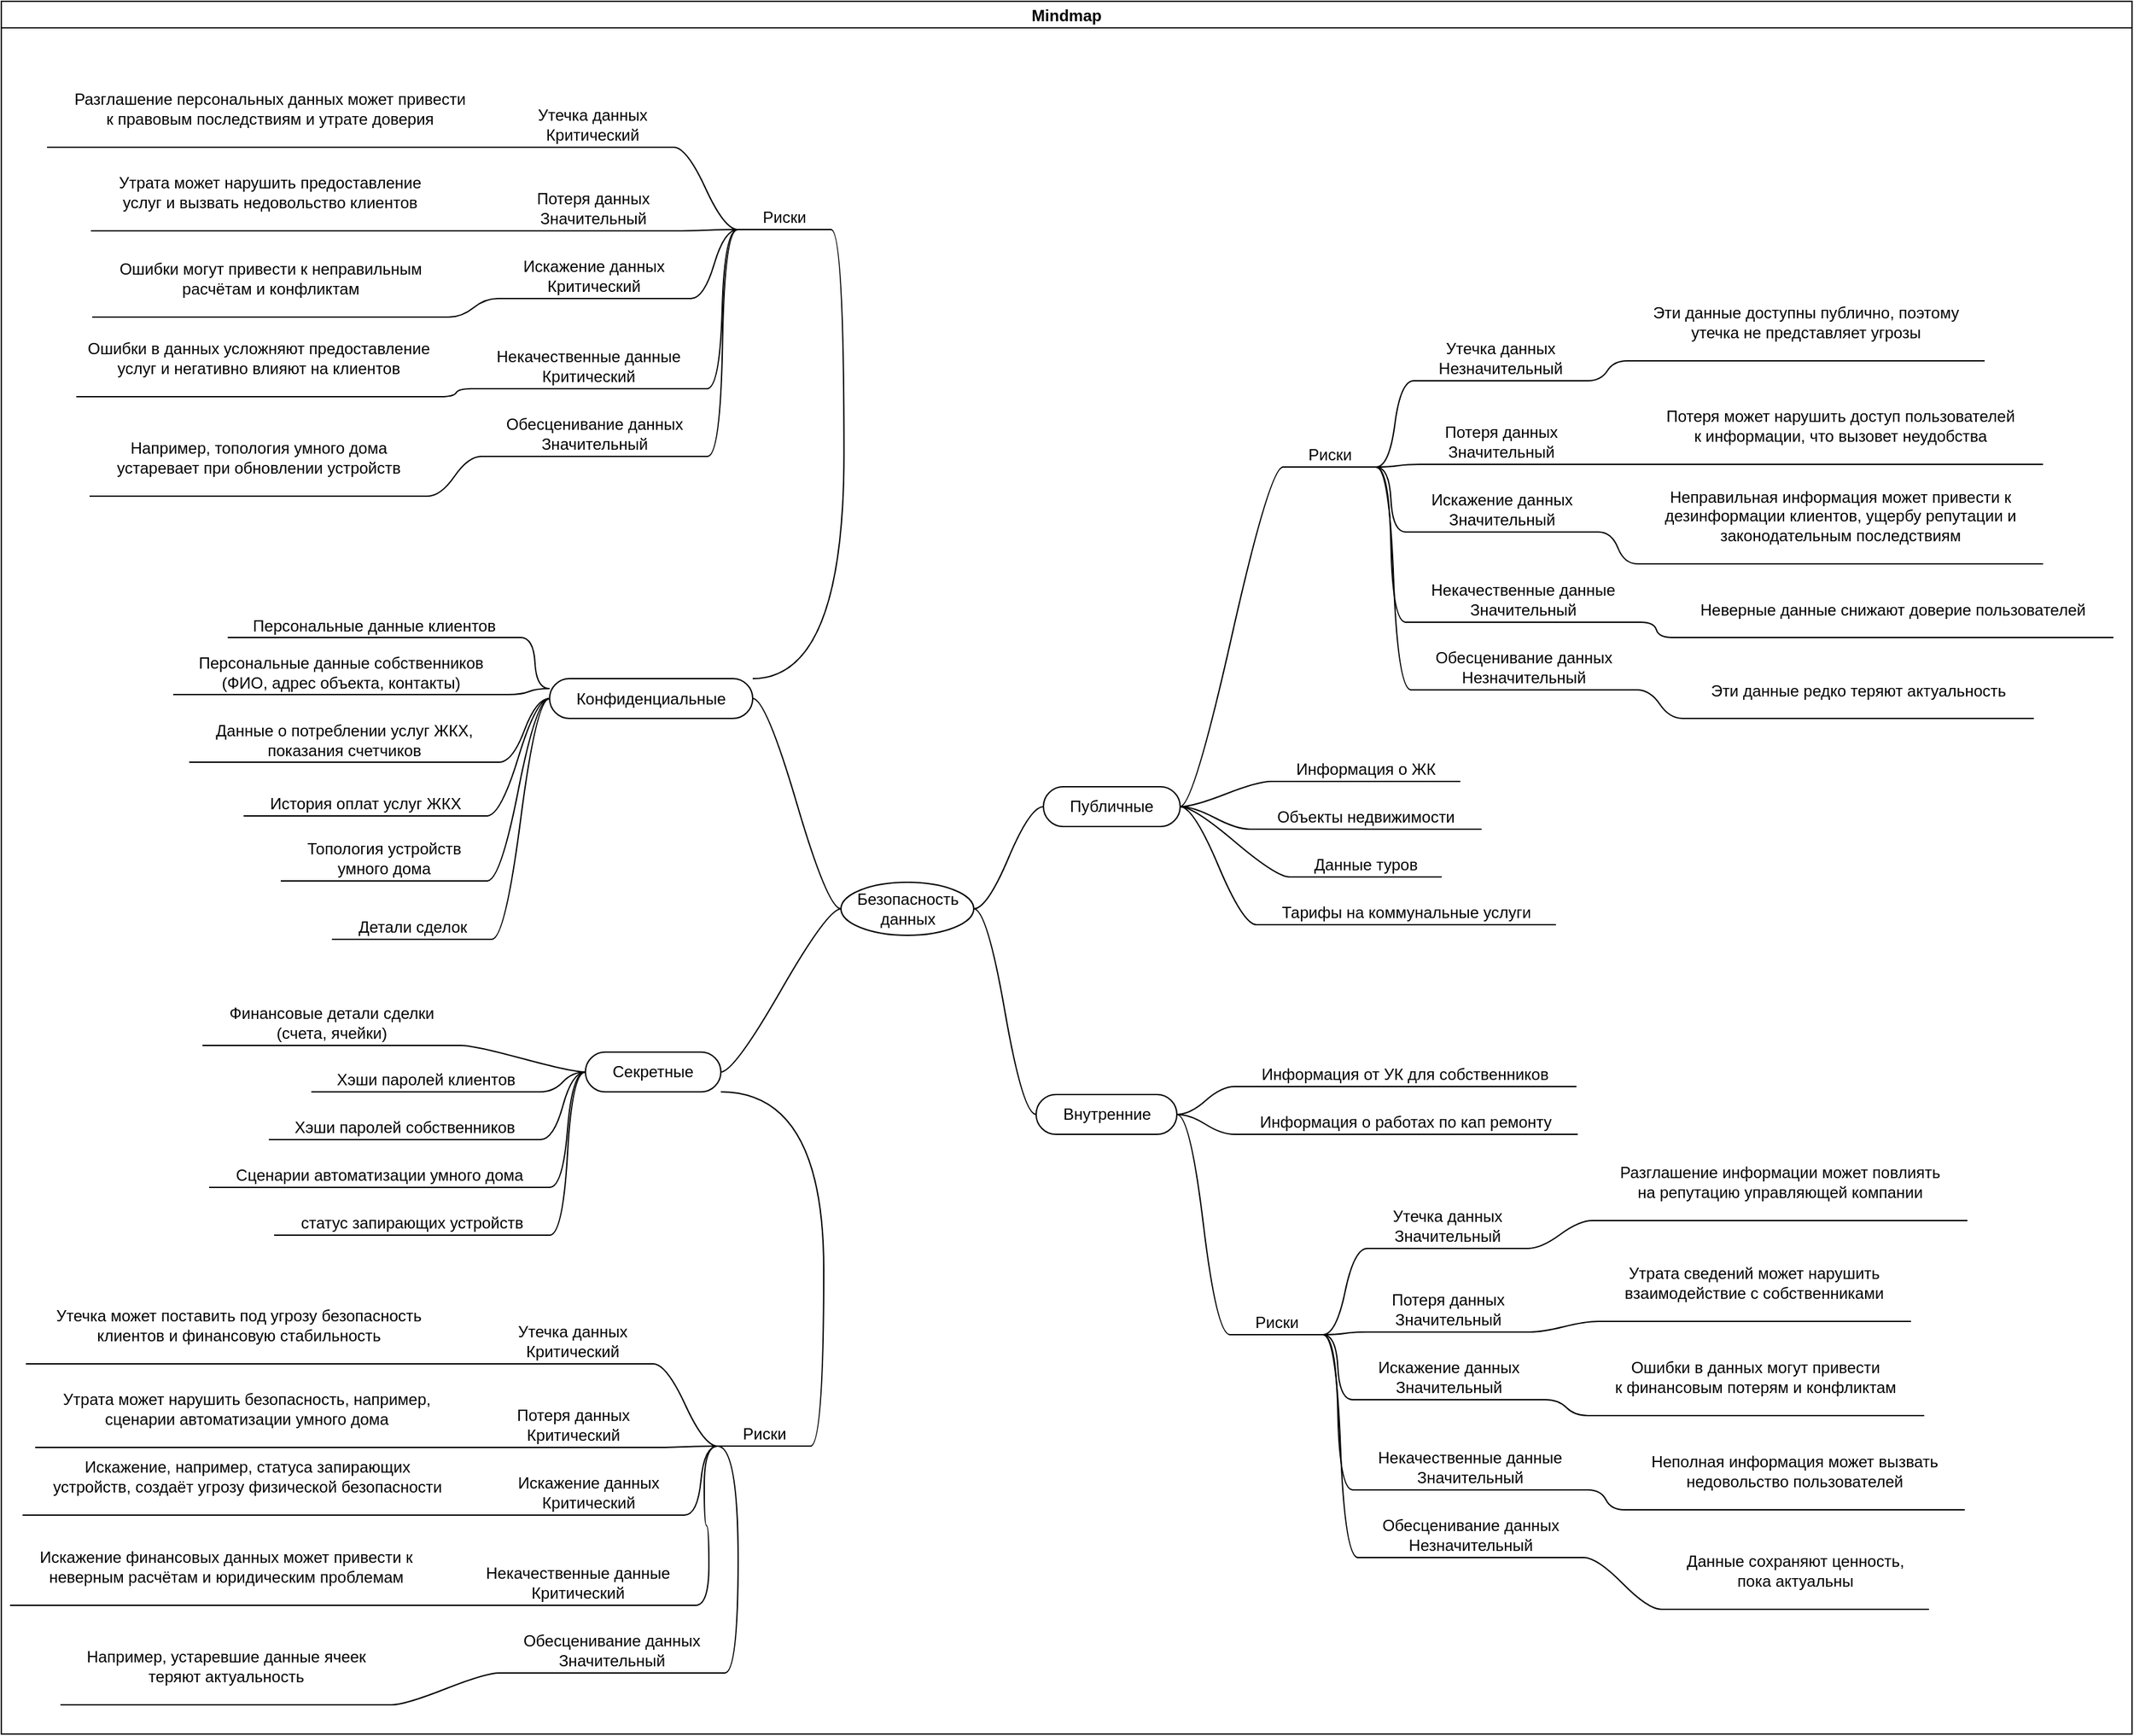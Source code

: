 <mxfile border="50" scale="3" compressed="false" locked="false" version="25.0.2">
  <diagram name="Blank" id="YmL12bMKpDGza6XwsDPr">
    <mxGraphModel dx="2565" dy="1930" grid="0" gridSize="10" guides="1" tooltips="1" connect="1" arrows="1" fold="1" page="0" pageScale="1" pageWidth="827" pageHeight="1169" background="none" math="1" shadow="0">
      <root>
        <mxCell id="X5NqExCQtvZxIxQ7pmgY-0" />
        <mxCell id="1" parent="X5NqExCQtvZxIxQ7pmgY-0" />
        <mxCell id="cQGTAYtAYPC-vYoeSz-H-1" value="Mindmap" style="swimlane;startSize=20;horizontal=1;containerType=tree;" vertex="1" parent="1">
          <mxGeometry x="26" y="28" width="1605" height="1306" as="geometry" />
        </mxCell>
        <mxCell id="cQGTAYtAYPC-vYoeSz-H-2" value="" style="edgeStyle=entityRelationEdgeStyle;startArrow=none;endArrow=none;segment=10;curved=1;sourcePerimeterSpacing=0;targetPerimeterSpacing=0;rounded=0;" edge="1" parent="cQGTAYtAYPC-vYoeSz-H-1" source="cQGTAYtAYPC-vYoeSz-H-6" target="cQGTAYtAYPC-vYoeSz-H-7">
          <mxGeometry relative="1" as="geometry" />
        </mxCell>
        <mxCell id="cQGTAYtAYPC-vYoeSz-H-6" value="Безопасность данных" style="ellipse;whiteSpace=wrap;html=1;align=center;treeFolding=1;treeMoving=1;newEdgeStyle={&quot;edgeStyle&quot;:&quot;entityRelationEdgeStyle&quot;,&quot;startArrow&quot;:&quot;none&quot;,&quot;endArrow&quot;:&quot;none&quot;,&quot;segment&quot;:10,&quot;curved&quot;:1,&quot;sourcePerimeterSpacing&quot;:0,&quot;targetPerimeterSpacing&quot;:0};" vertex="1" parent="cQGTAYtAYPC-vYoeSz-H-1">
          <mxGeometry x="632.5" y="664" width="100" height="40" as="geometry" />
        </mxCell>
        <mxCell id="cQGTAYtAYPC-vYoeSz-H-7" value="Публичные" style="whiteSpace=wrap;html=1;rounded=1;arcSize=50;align=center;verticalAlign=middle;strokeWidth=1;autosize=1;spacing=4;treeFolding=1;treeMoving=1;newEdgeStyle={&quot;edgeStyle&quot;:&quot;entityRelationEdgeStyle&quot;,&quot;startArrow&quot;:&quot;none&quot;,&quot;endArrow&quot;:&quot;none&quot;,&quot;segment&quot;:10,&quot;curved&quot;:1,&quot;sourcePerimeterSpacing&quot;:0,&quot;targetPerimeterSpacing&quot;:0};" vertex="1" parent="cQGTAYtAYPC-vYoeSz-H-1">
          <mxGeometry x="785" y="592" width="103" height="30" as="geometry" />
        </mxCell>
        <mxCell id="cQGTAYtAYPC-vYoeSz-H-11" value="" style="edgeStyle=entityRelationEdgeStyle;startArrow=none;endArrow=none;segment=10;curved=1;sourcePerimeterSpacing=0;targetPerimeterSpacing=0;rounded=0;" edge="1" target="cQGTAYtAYPC-vYoeSz-H-12" source="cQGTAYtAYPC-vYoeSz-H-6" parent="cQGTAYtAYPC-vYoeSz-H-1">
          <mxGeometry relative="1" as="geometry">
            <mxPoint x="661.5" y="784" as="sourcePoint" />
          </mxGeometry>
        </mxCell>
        <mxCell id="cQGTAYtAYPC-vYoeSz-H-12" value="Секретные" style="whiteSpace=wrap;html=1;rounded=1;arcSize=50;align=center;verticalAlign=middle;strokeWidth=1;autosize=1;spacing=4;treeFolding=1;treeMoving=1;newEdgeStyle={&quot;edgeStyle&quot;:&quot;entityRelationEdgeStyle&quot;,&quot;startArrow&quot;:&quot;none&quot;,&quot;endArrow&quot;:&quot;none&quot;,&quot;segment&quot;:10,&quot;curved&quot;:1,&quot;sourcePerimeterSpacing&quot;:0,&quot;targetPerimeterSpacing&quot;:0};" vertex="1" parent="cQGTAYtAYPC-vYoeSz-H-1">
          <mxGeometry x="440" y="792" width="102" height="30" as="geometry" />
        </mxCell>
        <mxCell id="cQGTAYtAYPC-vYoeSz-H-21" value="" style="edgeStyle=entityRelationEdgeStyle;startArrow=none;endArrow=none;segment=10;curved=1;sourcePerimeterSpacing=0;targetPerimeterSpacing=0;rounded=0;" edge="1" target="cQGTAYtAYPC-vYoeSz-H-22" source="cQGTAYtAYPC-vYoeSz-H-6" parent="cQGTAYtAYPC-vYoeSz-H-1">
          <mxGeometry relative="1" as="geometry">
            <mxPoint x="698.5" y="748" as="sourcePoint" />
          </mxGeometry>
        </mxCell>
        <mxCell id="cQGTAYtAYPC-vYoeSz-H-22" value="Конфиденциальные" style="whiteSpace=wrap;html=1;rounded=1;arcSize=50;align=center;verticalAlign=middle;strokeWidth=1;autosize=1;spacing=4;treeFolding=1;treeMoving=1;newEdgeStyle={&quot;edgeStyle&quot;:&quot;entityRelationEdgeStyle&quot;,&quot;startArrow&quot;:&quot;none&quot;,&quot;endArrow&quot;:&quot;none&quot;,&quot;segment&quot;:10,&quot;curved&quot;:1,&quot;sourcePerimeterSpacing&quot;:0,&quot;targetPerimeterSpacing&quot;:0};" vertex="1" parent="cQGTAYtAYPC-vYoeSz-H-1">
          <mxGeometry x="413" y="510.5" width="153" height="30" as="geometry" />
        </mxCell>
        <mxCell id="cQGTAYtAYPC-vYoeSz-H-38" value="Информация о ЖК" style="whiteSpace=wrap;html=1;shape=partialRectangle;top=0;left=0;bottom=1;right=0;points=[[0,1],[1,1]];fillColor=none;align=center;verticalAlign=bottom;routingCenterY=0.5;snapToPoint=1;recursiveResize=0;autosize=1;treeFolding=1;treeMoving=1;newEdgeStyle={&quot;edgeStyle&quot;:&quot;entityRelationEdgeStyle&quot;,&quot;startArrow&quot;:&quot;none&quot;,&quot;endArrow&quot;:&quot;none&quot;,&quot;segment&quot;:10,&quot;curved&quot;:1,&quot;sourcePerimeterSpacing&quot;:0,&quot;targetPerimeterSpacing&quot;:0};" vertex="1" parent="cQGTAYtAYPC-vYoeSz-H-1">
          <mxGeometry x="956.5" y="562" width="142" height="26" as="geometry" />
        </mxCell>
        <mxCell id="cQGTAYtAYPC-vYoeSz-H-39" value="" style="edgeStyle=entityRelationEdgeStyle;startArrow=none;endArrow=none;segment=10;curved=1;sourcePerimeterSpacing=0;targetPerimeterSpacing=0;rounded=0;exitX=1;exitY=0.5;exitDx=0;exitDy=0;" edge="1" target="cQGTAYtAYPC-vYoeSz-H-38" parent="cQGTAYtAYPC-vYoeSz-H-1" source="cQGTAYtAYPC-vYoeSz-H-7">
          <mxGeometry relative="1" as="geometry">
            <mxPoint x="881.5" y="570" as="sourcePoint" />
          </mxGeometry>
        </mxCell>
        <mxCell id="cQGTAYtAYPC-vYoeSz-H-42" value="" style="edgeStyle=entityRelationEdgeStyle;startArrow=none;endArrow=none;segment=10;curved=1;sourcePerimeterSpacing=0;targetPerimeterSpacing=0;rounded=0;" edge="1" target="cQGTAYtAYPC-vYoeSz-H-43" source="cQGTAYtAYPC-vYoeSz-H-6" parent="cQGTAYtAYPC-vYoeSz-H-1">
          <mxGeometry relative="1" as="geometry">
            <mxPoint x="798.5" y="748" as="sourcePoint" />
          </mxGeometry>
        </mxCell>
        <mxCell id="cQGTAYtAYPC-vYoeSz-H-43" value="Внутренние" style="whiteSpace=wrap;html=1;rounded=1;arcSize=50;align=center;verticalAlign=middle;strokeWidth=1;autosize=1;spacing=4;treeFolding=1;treeMoving=1;newEdgeStyle={&quot;edgeStyle&quot;:&quot;entityRelationEdgeStyle&quot;,&quot;startArrow&quot;:&quot;none&quot;,&quot;endArrow&quot;:&quot;none&quot;,&quot;segment&quot;:10,&quot;curved&quot;:1,&quot;sourcePerimeterSpacing&quot;:0,&quot;targetPerimeterSpacing&quot;:0};" vertex="1" parent="cQGTAYtAYPC-vYoeSz-H-1">
          <mxGeometry x="779.5" y="824" width="106" height="30" as="geometry" />
        </mxCell>
        <mxCell id="cQGTAYtAYPC-vYoeSz-H-44" value="" style="edgeStyle=entityRelationEdgeStyle;startArrow=none;endArrow=none;segment=10;curved=1;sourcePerimeterSpacing=0;targetPerimeterSpacing=0;rounded=0;exitX=1;exitY=0.5;exitDx=0;exitDy=0;" edge="1" target="cQGTAYtAYPC-vYoeSz-H-45" source="cQGTAYtAYPC-vYoeSz-H-7" parent="cQGTAYtAYPC-vYoeSz-H-1">
          <mxGeometry relative="1" as="geometry">
            <mxPoint x="954.5" y="671" as="sourcePoint" />
          </mxGeometry>
        </mxCell>
        <mxCell id="cQGTAYtAYPC-vYoeSz-H-45" value="Объекты недвижимости" style="whiteSpace=wrap;html=1;shape=partialRectangle;top=0;left=0;bottom=1;right=0;points=[[0,1],[1,1]];fillColor=none;align=center;verticalAlign=bottom;routingCenterY=0.5;snapToPoint=1;recursiveResize=0;autosize=1;treeFolding=1;treeMoving=1;newEdgeStyle={&quot;edgeStyle&quot;:&quot;entityRelationEdgeStyle&quot;,&quot;startArrow&quot;:&quot;none&quot;,&quot;endArrow&quot;:&quot;none&quot;,&quot;segment&quot;:10,&quot;curved&quot;:1,&quot;sourcePerimeterSpacing&quot;:0,&quot;targetPerimeterSpacing&quot;:0};" vertex="1" parent="cQGTAYtAYPC-vYoeSz-H-1">
          <mxGeometry x="940.5" y="598" width="174" height="26" as="geometry" />
        </mxCell>
        <mxCell id="cQGTAYtAYPC-vYoeSz-H-46" value="" style="edgeStyle=entityRelationEdgeStyle;startArrow=none;endArrow=none;segment=10;curved=1;sourcePerimeterSpacing=0;targetPerimeterSpacing=0;rounded=0;exitX=1;exitY=0.5;exitDx=0;exitDy=0;" edge="1" target="cQGTAYtAYPC-vYoeSz-H-47" source="cQGTAYtAYPC-vYoeSz-H-7" parent="cQGTAYtAYPC-vYoeSz-H-1">
          <mxGeometry relative="1" as="geometry">
            <mxPoint x="954.5" y="671" as="sourcePoint" />
          </mxGeometry>
        </mxCell>
        <mxCell id="cQGTAYtAYPC-vYoeSz-H-47" value="Данные туров" style="whiteSpace=wrap;html=1;shape=partialRectangle;top=0;left=0;bottom=1;right=0;points=[[0,1],[1,1]];fillColor=none;align=center;verticalAlign=bottom;routingCenterY=0.5;snapToPoint=1;recursiveResize=0;autosize=1;treeFolding=1;treeMoving=1;newEdgeStyle={&quot;edgeStyle&quot;:&quot;entityRelationEdgeStyle&quot;,&quot;startArrow&quot;:&quot;none&quot;,&quot;endArrow&quot;:&quot;none&quot;,&quot;segment&quot;:10,&quot;curved&quot;:1,&quot;sourcePerimeterSpacing&quot;:0,&quot;targetPerimeterSpacing&quot;:0};" vertex="1" parent="cQGTAYtAYPC-vYoeSz-H-1">
          <mxGeometry x="970.5" y="634" width="114" height="26" as="geometry" />
        </mxCell>
        <mxCell id="cQGTAYtAYPC-vYoeSz-H-48" value="Детали сделок" style="whiteSpace=wrap;html=1;shape=partialRectangle;top=0;left=0;bottom=1;right=0;points=[[0,1],[1,1]];fillColor=none;align=center;verticalAlign=bottom;routingCenterY=0.5;snapToPoint=1;recursiveResize=0;autosize=1;treeFolding=1;treeMoving=1;newEdgeStyle={&quot;edgeStyle&quot;:&quot;entityRelationEdgeStyle&quot;,&quot;startArrow&quot;:&quot;none&quot;,&quot;endArrow&quot;:&quot;none&quot;,&quot;segment&quot;:10,&quot;curved&quot;:1,&quot;sourcePerimeterSpacing&quot;:0,&quot;targetPerimeterSpacing&quot;:0};" vertex="1" parent="cQGTAYtAYPC-vYoeSz-H-1">
          <mxGeometry x="249.5" y="681" width="120" height="26" as="geometry" />
        </mxCell>
        <mxCell id="cQGTAYtAYPC-vYoeSz-H-49" value="" style="edgeStyle=entityRelationEdgeStyle;startArrow=none;endArrow=none;segment=10;curved=1;sourcePerimeterSpacing=0;targetPerimeterSpacing=0;rounded=0;exitX=0;exitY=0.5;exitDx=0;exitDy=0;" edge="1" target="cQGTAYtAYPC-vYoeSz-H-48" parent="cQGTAYtAYPC-vYoeSz-H-1" source="cQGTAYtAYPC-vYoeSz-H-22">
          <mxGeometry relative="1" as="geometry">
            <mxPoint x="224" y="834" as="sourcePoint" />
          </mxGeometry>
        </mxCell>
        <mxCell id="cQGTAYtAYPC-vYoeSz-H-50" value="" style="edgeStyle=entityRelationEdgeStyle;startArrow=none;endArrow=none;segment=10;curved=1;sourcePerimeterSpacing=0;targetPerimeterSpacing=0;rounded=0;exitX=0;exitY=0.5;exitDx=0;exitDy=0;" edge="1" target="cQGTAYtAYPC-vYoeSz-H-51" source="cQGTAYtAYPC-vYoeSz-H-12" parent="cQGTAYtAYPC-vYoeSz-H-1">
          <mxGeometry relative="1" as="geometry">
            <mxPoint x="506" y="871" as="sourcePoint" />
          </mxGeometry>
        </mxCell>
        <mxCell id="cQGTAYtAYPC-vYoeSz-H-51" value="Хэши паролей клиентов" style="whiteSpace=wrap;html=1;shape=partialRectangle;top=0;left=0;bottom=1;right=0;points=[[0,1],[1,1]];fillColor=none;align=center;verticalAlign=bottom;routingCenterY=0.5;snapToPoint=1;recursiveResize=0;autosize=1;treeFolding=1;treeMoving=1;newEdgeStyle={&quot;edgeStyle&quot;:&quot;entityRelationEdgeStyle&quot;,&quot;startArrow&quot;:&quot;none&quot;,&quot;endArrow&quot;:&quot;none&quot;,&quot;segment&quot;:10,&quot;curved&quot;:1,&quot;sourcePerimeterSpacing&quot;:0,&quot;targetPerimeterSpacing&quot;:0};" vertex="1" parent="cQGTAYtAYPC-vYoeSz-H-1">
          <mxGeometry x="234" y="796" width="172" height="26" as="geometry" />
        </mxCell>
        <mxCell id="cQGTAYtAYPC-vYoeSz-H-52" value="" style="edgeStyle=entityRelationEdgeStyle;startArrow=none;endArrow=none;segment=10;curved=1;sourcePerimeterSpacing=0;targetPerimeterSpacing=0;rounded=0;exitX=0;exitY=0.5;exitDx=0;exitDy=0;" edge="1" target="cQGTAYtAYPC-vYoeSz-H-53" source="cQGTAYtAYPC-vYoeSz-H-12" parent="cQGTAYtAYPC-vYoeSz-H-1">
          <mxGeometry relative="1" as="geometry">
            <mxPoint x="506" y="871" as="sourcePoint" />
          </mxGeometry>
        </mxCell>
        <mxCell id="cQGTAYtAYPC-vYoeSz-H-53" value="Хэши паролей собственников" style="whiteSpace=wrap;html=1;shape=partialRectangle;top=0;left=0;bottom=1;right=0;points=[[0,1],[1,1]];fillColor=none;align=center;verticalAlign=bottom;routingCenterY=0.5;snapToPoint=1;recursiveResize=0;autosize=1;treeFolding=1;treeMoving=1;newEdgeStyle={&quot;edgeStyle&quot;:&quot;entityRelationEdgeStyle&quot;,&quot;startArrow&quot;:&quot;none&quot;,&quot;endArrow&quot;:&quot;none&quot;,&quot;segment&quot;:10,&quot;curved&quot;:1,&quot;sourcePerimeterSpacing&quot;:0,&quot;targetPerimeterSpacing&quot;:0};" vertex="1" parent="cQGTAYtAYPC-vYoeSz-H-1">
          <mxGeometry x="202" y="832" width="204" height="26" as="geometry" />
        </mxCell>
        <mxCell id="cQGTAYtAYPC-vYoeSz-H-54" value="Персональные данные клиентов" style="whiteSpace=wrap;html=1;shape=partialRectangle;top=0;left=0;bottom=1;right=0;points=[[0,1],[1,1]];fillColor=none;align=center;verticalAlign=bottom;routingCenterY=0.5;snapToPoint=1;recursiveResize=0;autosize=1;treeFolding=1;treeMoving=1;newEdgeStyle={&quot;edgeStyle&quot;:&quot;entityRelationEdgeStyle&quot;,&quot;startArrow&quot;:&quot;none&quot;,&quot;endArrow&quot;:&quot;none&quot;,&quot;segment&quot;:10,&quot;curved&quot;:1,&quot;sourcePerimeterSpacing&quot;:0,&quot;targetPerimeterSpacing&quot;:0};" vertex="1" parent="cQGTAYtAYPC-vYoeSz-H-1">
          <mxGeometry x="171" y="453.5" width="220" height="26" as="geometry" />
        </mxCell>
        <mxCell id="cQGTAYtAYPC-vYoeSz-H-55" value="" style="edgeStyle=entityRelationEdgeStyle;startArrow=none;endArrow=none;segment=10;curved=1;sourcePerimeterSpacing=0;targetPerimeterSpacing=0;rounded=0;exitX=0;exitY=0.25;exitDx=0;exitDy=0;" edge="1" target="cQGTAYtAYPC-vYoeSz-H-54" parent="cQGTAYtAYPC-vYoeSz-H-1" source="cQGTAYtAYPC-vYoeSz-H-22">
          <mxGeometry relative="1" as="geometry">
            <mxPoint x="200" y="499.5" as="sourcePoint" />
          </mxGeometry>
        </mxCell>
        <mxCell id="cQGTAYtAYPC-vYoeSz-H-56" value="" style="edgeStyle=entityRelationEdgeStyle;startArrow=none;endArrow=none;segment=10;curved=1;sourcePerimeterSpacing=0;targetPerimeterSpacing=0;rounded=0;exitX=0;exitY=0.25;exitDx=0;exitDy=0;" edge="1" target="cQGTAYtAYPC-vYoeSz-H-57" source="cQGTAYtAYPC-vYoeSz-H-22" parent="cQGTAYtAYPC-vYoeSz-H-1">
          <mxGeometry relative="1" as="geometry">
            <mxPoint x="479" y="582.5" as="sourcePoint" />
          </mxGeometry>
        </mxCell>
        <mxCell id="cQGTAYtAYPC-vYoeSz-H-57" value="Персональные данные собственников&lt;br&gt;(ФИО, адрес объекта, контакты)" style="whiteSpace=wrap;html=1;shape=partialRectangle;top=0;left=0;bottom=1;right=0;points=[[0,1],[1,1]];fillColor=none;align=center;verticalAlign=bottom;routingCenterY=0.5;snapToPoint=1;recursiveResize=0;autosize=1;treeFolding=1;treeMoving=1;newEdgeStyle={&quot;edgeStyle&quot;:&quot;entityRelationEdgeStyle&quot;,&quot;startArrow&quot;:&quot;none&quot;,&quot;endArrow&quot;:&quot;none&quot;,&quot;segment&quot;:10,&quot;curved&quot;:1,&quot;sourcePerimeterSpacing&quot;:0,&quot;targetPerimeterSpacing&quot;:0};" vertex="1" parent="cQGTAYtAYPC-vYoeSz-H-1">
          <mxGeometry x="130" y="481.5" width="252" height="41" as="geometry" />
        </mxCell>
        <mxCell id="cQGTAYtAYPC-vYoeSz-H-58" value="Данные о потреблении услуг ЖКХ,&lt;br&gt;показания счетчиков" style="whiteSpace=wrap;html=1;shape=partialRectangle;top=0;left=0;bottom=1;right=0;points=[[0,1],[1,1]];fillColor=none;align=center;verticalAlign=bottom;routingCenterY=0.5;snapToPoint=1;recursiveResize=0;autosize=1;treeFolding=1;treeMoving=1;newEdgeStyle={&quot;edgeStyle&quot;:&quot;entityRelationEdgeStyle&quot;,&quot;startArrow&quot;:&quot;none&quot;,&quot;endArrow&quot;:&quot;none&quot;,&quot;segment&quot;:10,&quot;curved&quot;:1,&quot;sourcePerimeterSpacing&quot;:0,&quot;targetPerimeterSpacing&quot;:0};" vertex="1" parent="cQGTAYtAYPC-vYoeSz-H-1">
          <mxGeometry x="142" y="532.5" width="233" height="41" as="geometry" />
        </mxCell>
        <mxCell id="cQGTAYtAYPC-vYoeSz-H-59" value="" style="edgeStyle=entityRelationEdgeStyle;startArrow=none;endArrow=none;segment=10;curved=1;sourcePerimeterSpacing=0;targetPerimeterSpacing=0;rounded=0;exitX=0;exitY=0.5;exitDx=0;exitDy=0;" edge="1" target="cQGTAYtAYPC-vYoeSz-H-58" parent="cQGTAYtAYPC-vYoeSz-H-1" source="cQGTAYtAYPC-vYoeSz-H-22">
          <mxGeometry relative="1" as="geometry">
            <mxPoint x="913" y="662.5" as="sourcePoint" />
          </mxGeometry>
        </mxCell>
        <mxCell id="cQGTAYtAYPC-vYoeSz-H-60" value="" style="edgeStyle=entityRelationEdgeStyle;startArrow=none;endArrow=none;segment=10;curved=1;sourcePerimeterSpacing=0;targetPerimeterSpacing=0;rounded=0;exitX=1;exitY=0.5;exitDx=0;exitDy=0;" edge="1" target="cQGTAYtAYPC-vYoeSz-H-61" source="cQGTAYtAYPC-vYoeSz-H-7" parent="cQGTAYtAYPC-vYoeSz-H-1">
          <mxGeometry relative="1" as="geometry">
            <mxPoint x="954.5" y="671" as="sourcePoint" />
          </mxGeometry>
        </mxCell>
        <mxCell id="cQGTAYtAYPC-vYoeSz-H-61" value="Тарифы на коммунальные услуги" style="whiteSpace=wrap;html=1;shape=partialRectangle;top=0;left=0;bottom=1;right=0;points=[[0,1],[1,1]];fillColor=none;align=center;verticalAlign=bottom;routingCenterY=0.5;snapToPoint=1;recursiveResize=0;autosize=1;treeFolding=1;treeMoving=1;newEdgeStyle={&quot;edgeStyle&quot;:&quot;entityRelationEdgeStyle&quot;,&quot;startArrow&quot;:&quot;none&quot;,&quot;endArrow&quot;:&quot;none&quot;,&quot;segment&quot;:10,&quot;curved&quot;:1,&quot;sourcePerimeterSpacing&quot;:0,&quot;targetPerimeterSpacing&quot;:0};" vertex="1" parent="cQGTAYtAYPC-vYoeSz-H-1">
          <mxGeometry x="945.5" y="670" width="225" height="26" as="geometry" />
        </mxCell>
        <mxCell id="cQGTAYtAYPC-vYoeSz-H-62" value="" style="edgeStyle=entityRelationEdgeStyle;startArrow=none;endArrow=none;segment=10;curved=1;sourcePerimeterSpacing=0;targetPerimeterSpacing=0;rounded=0;exitX=0;exitY=0.5;exitDx=0;exitDy=0;" edge="1" target="cQGTAYtAYPC-vYoeSz-H-63" source="cQGTAYtAYPC-vYoeSz-H-22" parent="cQGTAYtAYPC-vYoeSz-H-1">
          <mxGeometry relative="1" as="geometry">
            <mxPoint x="479.5" y="589.5" as="sourcePoint" />
          </mxGeometry>
        </mxCell>
        <mxCell id="cQGTAYtAYPC-vYoeSz-H-63" value="История оплат услуг ЖКХ" style="whiteSpace=wrap;html=1;shape=partialRectangle;top=0;left=0;bottom=1;right=0;points=[[0,1],[1,1]];fillColor=none;align=center;verticalAlign=bottom;routingCenterY=0.5;snapToPoint=1;recursiveResize=0;autosize=1;treeFolding=1;treeMoving=1;newEdgeStyle={&quot;edgeStyle&quot;:&quot;entityRelationEdgeStyle&quot;,&quot;startArrow&quot;:&quot;none&quot;,&quot;endArrow&quot;:&quot;none&quot;,&quot;segment&quot;:10,&quot;curved&quot;:1,&quot;sourcePerimeterSpacing&quot;:0,&quot;targetPerimeterSpacing&quot;:0};" vertex="1" parent="cQGTAYtAYPC-vYoeSz-H-1">
          <mxGeometry x="183" y="588" width="183" height="26" as="geometry" />
        </mxCell>
        <mxCell id="cQGTAYtAYPC-vYoeSz-H-66" value="Информация от УК для собственников" style="whiteSpace=wrap;html=1;shape=partialRectangle;top=0;left=0;bottom=1;right=0;points=[[0,1],[1,1]];fillColor=none;align=center;verticalAlign=bottom;routingCenterY=0.5;snapToPoint=1;recursiveResize=0;autosize=1;treeFolding=1;treeMoving=1;newEdgeStyle={&quot;edgeStyle&quot;:&quot;entityRelationEdgeStyle&quot;,&quot;startArrow&quot;:&quot;none&quot;,&quot;endArrow&quot;:&quot;none&quot;,&quot;segment&quot;:10,&quot;curved&quot;:1,&quot;sourcePerimeterSpacing&quot;:0,&quot;targetPerimeterSpacing&quot;:0};" vertex="1" parent="cQGTAYtAYPC-vYoeSz-H-1">
          <mxGeometry x="929" y="792" width="257" height="26" as="geometry" />
        </mxCell>
        <mxCell id="cQGTAYtAYPC-vYoeSz-H-67" value="" style="edgeStyle=entityRelationEdgeStyle;startArrow=none;endArrow=none;segment=10;curved=1;sourcePerimeterSpacing=0;targetPerimeterSpacing=0;rounded=0;exitX=1;exitY=0.5;exitDx=0;exitDy=0;" edge="1" target="cQGTAYtAYPC-vYoeSz-H-66" parent="cQGTAYtAYPC-vYoeSz-H-1" source="cQGTAYtAYPC-vYoeSz-H-43">
          <mxGeometry relative="1" as="geometry">
            <mxPoint x="901" y="840" as="sourcePoint" />
          </mxGeometry>
        </mxCell>
        <mxCell id="cQGTAYtAYPC-vYoeSz-H-68" value="" style="edgeStyle=entityRelationEdgeStyle;startArrow=none;endArrow=none;segment=10;curved=1;sourcePerimeterSpacing=0;targetPerimeterSpacing=0;rounded=0;exitX=1;exitY=0.5;exitDx=0;exitDy=0;" edge="1" target="cQGTAYtAYPC-vYoeSz-H-69" source="cQGTAYtAYPC-vYoeSz-H-43" parent="cQGTAYtAYPC-vYoeSz-H-1">
          <mxGeometry relative="1" as="geometry">
            <mxPoint x="952" y="903" as="sourcePoint" />
          </mxGeometry>
        </mxCell>
        <mxCell id="cQGTAYtAYPC-vYoeSz-H-69" value="Информация о работах по кап ремонту" style="whiteSpace=wrap;html=1;shape=partialRectangle;top=0;left=0;bottom=1;right=0;points=[[0,1],[1,1]];fillColor=none;align=center;verticalAlign=bottom;routingCenterY=0.5;snapToPoint=1;recursiveResize=0;autosize=1;treeFolding=1;treeMoving=1;newEdgeStyle={&quot;edgeStyle&quot;:&quot;entityRelationEdgeStyle&quot;,&quot;startArrow&quot;:&quot;none&quot;,&quot;endArrow&quot;:&quot;none&quot;,&quot;segment&quot;:10,&quot;curved&quot;:1,&quot;sourcePerimeterSpacing&quot;:0,&quot;targetPerimeterSpacing&quot;:0};" vertex="1" parent="cQGTAYtAYPC-vYoeSz-H-1">
          <mxGeometry x="929" y="828" width="258" height="26" as="geometry" />
        </mxCell>
        <mxCell id="cQGTAYtAYPC-vYoeSz-H-70" value="" style="edgeStyle=entityRelationEdgeStyle;startArrow=none;endArrow=none;segment=10;curved=1;sourcePerimeterSpacing=0;targetPerimeterSpacing=0;rounded=0;exitX=0;exitY=0.5;exitDx=0;exitDy=0;" edge="1" target="cQGTAYtAYPC-vYoeSz-H-71" source="cQGTAYtAYPC-vYoeSz-H-12" parent="cQGTAYtAYPC-vYoeSz-H-1">
          <mxGeometry relative="1" as="geometry">
            <mxPoint x="506" y="871" as="sourcePoint" />
          </mxGeometry>
        </mxCell>
        <mxCell id="cQGTAYtAYPC-vYoeSz-H-71" value="Сценарии автоматизации умного дома" style="whiteSpace=wrap;html=1;shape=partialRectangle;top=0;left=0;bottom=1;right=0;points=[[0,1],[1,1]];fillColor=none;align=center;verticalAlign=bottom;routingCenterY=0.5;snapToPoint=1;recursiveResize=0;autosize=1;treeFolding=1;treeMoving=1;newEdgeStyle={&quot;edgeStyle&quot;:&quot;entityRelationEdgeStyle&quot;,&quot;startArrow&quot;:&quot;none&quot;,&quot;endArrow&quot;:&quot;none&quot;,&quot;segment&quot;:10,&quot;curved&quot;:1,&quot;sourcePerimeterSpacing&quot;:0,&quot;targetPerimeterSpacing&quot;:0};" vertex="1" parent="cQGTAYtAYPC-vYoeSz-H-1">
          <mxGeometry x="157" y="868" width="256" height="26" as="geometry" />
        </mxCell>
        <mxCell id="cQGTAYtAYPC-vYoeSz-H-72" value="статус запирающих устройств" style="whiteSpace=wrap;html=1;shape=partialRectangle;top=0;left=0;bottom=1;right=0;points=[[0,1],[1,1]];fillColor=none;align=center;verticalAlign=bottom;routingCenterY=0.5;snapToPoint=1;recursiveResize=0;autosize=1;treeFolding=1;treeMoving=1;newEdgeStyle={&quot;edgeStyle&quot;:&quot;entityRelationEdgeStyle&quot;,&quot;startArrow&quot;:&quot;none&quot;,&quot;endArrow&quot;:&quot;none&quot;,&quot;segment&quot;:10,&quot;curved&quot;:1,&quot;sourcePerimeterSpacing&quot;:0,&quot;targetPerimeterSpacing&quot;:0};" vertex="1" parent="cQGTAYtAYPC-vYoeSz-H-1">
          <mxGeometry x="206" y="904" width="207" height="26" as="geometry" />
        </mxCell>
        <mxCell id="cQGTAYtAYPC-vYoeSz-H-73" value="" style="edgeStyle=entityRelationEdgeStyle;startArrow=none;endArrow=none;segment=10;curved=1;sourcePerimeterSpacing=0;targetPerimeterSpacing=0;rounded=0;exitX=0;exitY=0.5;exitDx=0;exitDy=0;" edge="1" parent="cQGTAYtAYPC-vYoeSz-H-1" source="cQGTAYtAYPC-vYoeSz-H-12" target="cQGTAYtAYPC-vYoeSz-H-72">
          <mxGeometry relative="1" as="geometry">
            <mxPoint x="440" y="807" as="sourcePoint" />
            <mxPoint x="413" y="894" as="targetPoint" />
          </mxGeometry>
        </mxCell>
        <mxCell id="cQGTAYtAYPC-vYoeSz-H-74" value="" style="edgeStyle=entityRelationEdgeStyle;startArrow=none;endArrow=none;segment=10;curved=1;sourcePerimeterSpacing=0;targetPerimeterSpacing=0;rounded=0;exitX=0;exitY=0.5;exitDx=0;exitDy=0;" edge="1" target="cQGTAYtAYPC-vYoeSz-H-75" source="cQGTAYtAYPC-vYoeSz-H-22" parent="cQGTAYtAYPC-vYoeSz-H-1">
          <mxGeometry relative="1" as="geometry">
            <mxPoint x="449" y="554" as="sourcePoint" />
          </mxGeometry>
        </mxCell>
        <mxCell id="cQGTAYtAYPC-vYoeSz-H-75" value="Топология устройств&lt;br&gt;умного дома" style="whiteSpace=wrap;html=1;shape=partialRectangle;top=0;left=0;bottom=1;right=0;points=[[0,1],[1,1]];fillColor=none;align=center;verticalAlign=bottom;routingCenterY=0.5;snapToPoint=1;recursiveResize=0;autosize=1;treeFolding=1;treeMoving=1;newEdgeStyle={&quot;edgeStyle&quot;:&quot;entityRelationEdgeStyle&quot;,&quot;startArrow&quot;:&quot;none&quot;,&quot;endArrow&quot;:&quot;none&quot;,&quot;segment&quot;:10,&quot;curved&quot;:1,&quot;sourcePerimeterSpacing&quot;:0,&quot;targetPerimeterSpacing&quot;:0};" vertex="1" parent="cQGTAYtAYPC-vYoeSz-H-1">
          <mxGeometry x="211" y="622" width="155" height="41" as="geometry" />
        </mxCell>
        <mxCell id="cQGTAYtAYPC-vYoeSz-H-76" value="Финансовые детали сделки&lt;br&gt;(счета, ячейки)" style="whiteSpace=wrap;html=1;shape=partialRectangle;top=0;left=0;bottom=1;right=0;points=[[0,1],[1,1]];fillColor=none;align=center;verticalAlign=bottom;routingCenterY=0.5;snapToPoint=1;recursiveResize=0;autosize=1;treeFolding=1;treeMoving=1;newEdgeStyle={&quot;edgeStyle&quot;:&quot;entityRelationEdgeStyle&quot;,&quot;startArrow&quot;:&quot;none&quot;,&quot;endArrow&quot;:&quot;none&quot;,&quot;segment&quot;:10,&quot;curved&quot;:1,&quot;sourcePerimeterSpacing&quot;:0,&quot;targetPerimeterSpacing&quot;:0};" vertex="1" parent="cQGTAYtAYPC-vYoeSz-H-1">
          <mxGeometry x="152" y="746" width="194" height="41" as="geometry" />
        </mxCell>
        <mxCell id="cQGTAYtAYPC-vYoeSz-H-77" value="" style="edgeStyle=entityRelationEdgeStyle;startArrow=none;endArrow=none;segment=10;curved=1;sourcePerimeterSpacing=0;targetPerimeterSpacing=0;rounded=0;exitX=0;exitY=0.5;exitDx=0;exitDy=0;" edge="1" parent="cQGTAYtAYPC-vYoeSz-H-1" source="cQGTAYtAYPC-vYoeSz-H-12" target="cQGTAYtAYPC-vYoeSz-H-76">
          <mxGeometry relative="1" as="geometry">
            <mxPoint x="440" y="807" as="sourcePoint" />
            <mxPoint x="406" y="822" as="targetPoint" />
          </mxGeometry>
        </mxCell>
        <mxCell id="cQGTAYtAYPC-vYoeSz-H-78" value="Риски" style="whiteSpace=wrap;html=1;shape=partialRectangle;top=0;left=0;bottom=1;right=0;points=[[0,1],[1,1]];fillColor=none;align=center;verticalAlign=bottom;routingCenterY=0.5;snapToPoint=1;recursiveResize=0;autosize=1;treeFolding=1;treeMoving=1;newEdgeStyle={&quot;edgeStyle&quot;:&quot;entityRelationEdgeStyle&quot;,&quot;startArrow&quot;:&quot;none&quot;,&quot;endArrow&quot;:&quot;none&quot;,&quot;segment&quot;:10,&quot;curved&quot;:1,&quot;sourcePerimeterSpacing&quot;:0,&quot;targetPerimeterSpacing&quot;:0};" vertex="1" parent="cQGTAYtAYPC-vYoeSz-H-1">
          <mxGeometry x="965.5" y="325" width="70" height="26" as="geometry" />
        </mxCell>
        <mxCell id="cQGTAYtAYPC-vYoeSz-H-79" value="" style="edgeStyle=entityRelationEdgeStyle;startArrow=none;endArrow=none;segment=10;curved=1;sourcePerimeterSpacing=0;targetPerimeterSpacing=0;rounded=0;exitX=1;exitY=0.5;exitDx=0;exitDy=0;" edge="1" target="cQGTAYtAYPC-vYoeSz-H-78" parent="cQGTAYtAYPC-vYoeSz-H-1" source="cQGTAYtAYPC-vYoeSz-H-7">
          <mxGeometry relative="1" as="geometry">
            <mxPoint x="896" y="484" as="sourcePoint" />
          </mxGeometry>
        </mxCell>
        <mxCell id="cQGTAYtAYPC-vYoeSz-H-80" value="Утечка данных&lt;br&gt;Незначительный" style="whiteSpace=wrap;html=1;shape=partialRectangle;top=0;left=0;bottom=1;right=0;points=[[0,1],[1,1]];fillColor=none;align=center;verticalAlign=bottom;routingCenterY=0.5;snapToPoint=1;recursiveResize=0;autosize=1;treeFolding=1;treeMoving=1;newEdgeStyle={&quot;edgeStyle&quot;:&quot;entityRelationEdgeStyle&quot;,&quot;startArrow&quot;:&quot;none&quot;,&quot;endArrow&quot;:&quot;none&quot;,&quot;segment&quot;:10,&quot;curved&quot;:1,&quot;sourcePerimeterSpacing&quot;:0,&quot;targetPerimeterSpacing&quot;:0};" vertex="1" parent="cQGTAYtAYPC-vYoeSz-H-1">
          <mxGeometry x="1064" y="245" width="131" height="41" as="geometry" />
        </mxCell>
        <mxCell id="cQGTAYtAYPC-vYoeSz-H-81" value="" style="edgeStyle=entityRelationEdgeStyle;startArrow=none;endArrow=none;segment=10;curved=1;sourcePerimeterSpacing=0;targetPerimeterSpacing=0;rounded=0;exitX=1;exitY=1;exitDx=0;exitDy=0;" edge="1" target="cQGTAYtAYPC-vYoeSz-H-80" parent="cQGTAYtAYPC-vYoeSz-H-1" source="cQGTAYtAYPC-vYoeSz-H-78">
          <mxGeometry relative="1" as="geometry">
            <mxPoint x="984.75" y="342" as="sourcePoint" />
          </mxGeometry>
        </mxCell>
        <mxCell id="cQGTAYtAYPC-vYoeSz-H-82" value="&lt;p data-pm-slice=&quot;1 1 [&amp;quot;ordered_list&amp;quot;,{&amp;quot;spread&amp;quot;:false,&amp;quot;startingNumber&amp;quot;:1,&amp;quot;start&amp;quot;:202,&amp;quot;end&amp;quot;:747},&amp;quot;regular_list_item&amp;quot;,{&amp;quot;start&amp;quot;:202,&amp;quot;end&amp;quot;:313},&amp;quot;list&amp;quot;,{&amp;quot;spread&amp;quot;:false,&amp;quot;start&amp;quot;:243,&amp;quot;end&amp;quot;:313},&amp;quot;regular_list_item&amp;quot;,{&amp;quot;start&amp;quot;:243,&amp;quot;end&amp;quot;:313}]&quot;&gt;Эти данные доступны публично, поэтому &lt;br&gt;утечка не представляет угрозы&lt;/p&gt;" style="whiteSpace=wrap;html=1;shape=partialRectangle;top=0;left=0;bottom=1;right=0;points=[[0,1],[1,1]];fillColor=none;align=center;verticalAlign=bottom;routingCenterY=0.5;snapToPoint=1;recursiveResize=0;autosize=1;treeFolding=1;treeMoving=1;newEdgeStyle={&quot;edgeStyle&quot;:&quot;entityRelationEdgeStyle&quot;,&quot;startArrow&quot;:&quot;none&quot;,&quot;endArrow&quot;:&quot;none&quot;,&quot;segment&quot;:10,&quot;curved&quot;:1,&quot;sourcePerimeterSpacing&quot;:0,&quot;targetPerimeterSpacing&quot;:0};" vertex="1" parent="cQGTAYtAYPC-vYoeSz-H-1">
          <mxGeometry x="1224.5" y="206" width="269" height="65" as="geometry" />
        </mxCell>
        <mxCell id="cQGTAYtAYPC-vYoeSz-H-83" value="" style="edgeStyle=entityRelationEdgeStyle;startArrow=none;endArrow=none;segment=10;curved=1;sourcePerimeterSpacing=0;targetPerimeterSpacing=0;rounded=0;exitX=1;exitY=1;exitDx=0;exitDy=0;" edge="1" target="cQGTAYtAYPC-vYoeSz-H-82" parent="cQGTAYtAYPC-vYoeSz-H-1" source="cQGTAYtAYPC-vYoeSz-H-80">
          <mxGeometry relative="1" as="geometry">
            <mxPoint x="1191" y="286" as="sourcePoint" />
          </mxGeometry>
        </mxCell>
        <mxCell id="cQGTAYtAYPC-vYoeSz-H-84" value="" style="edgeStyle=entityRelationEdgeStyle;startArrow=none;endArrow=none;segment=10;curved=1;sourcePerimeterSpacing=0;targetPerimeterSpacing=0;rounded=0;exitX=1;exitY=1;exitDx=0;exitDy=0;" edge="1" target="cQGTAYtAYPC-vYoeSz-H-85" source="cQGTAYtAYPC-vYoeSz-H-78" parent="cQGTAYtAYPC-vYoeSz-H-1">
          <mxGeometry relative="1" as="geometry">
            <mxPoint x="1071.5" y="379" as="sourcePoint" />
          </mxGeometry>
        </mxCell>
        <mxCell id="cQGTAYtAYPC-vYoeSz-H-85" value="Потеря данных&lt;br&gt;Значительный" style="whiteSpace=wrap;html=1;shape=partialRectangle;top=0;left=0;bottom=1;right=0;points=[[0,1],[1,1]];fillColor=none;align=center;verticalAlign=bottom;routingCenterY=0.5;snapToPoint=1;recursiveResize=0;autosize=1;treeFolding=1;treeMoving=1;newEdgeStyle={&quot;edgeStyle&quot;:&quot;entityRelationEdgeStyle&quot;,&quot;startArrow&quot;:&quot;none&quot;,&quot;endArrow&quot;:&quot;none&quot;,&quot;segment&quot;:10,&quot;curved&quot;:1,&quot;sourcePerimeterSpacing&quot;:0,&quot;targetPerimeterSpacing&quot;:0};" vertex="1" parent="cQGTAYtAYPC-vYoeSz-H-1">
          <mxGeometry x="1069" y="308" width="122" height="41" as="geometry" />
        </mxCell>
        <mxCell id="cQGTAYtAYPC-vYoeSz-H-86" value="" style="edgeStyle=entityRelationEdgeStyle;startArrow=none;endArrow=none;segment=10;curved=1;sourcePerimeterSpacing=0;targetPerimeterSpacing=0;rounded=0;exitX=1;exitY=1;exitDx=0;exitDy=0;" edge="1" target="cQGTAYtAYPC-vYoeSz-H-87" source="cQGTAYtAYPC-vYoeSz-H-85" parent="cQGTAYtAYPC-vYoeSz-H-1">
          <mxGeometry relative="1" as="geometry">
            <mxPoint x="1195.5" y="349" as="sourcePoint" />
            <Array as="points">
              <mxPoint x="1195.5" y="341" />
            </Array>
          </mxGeometry>
        </mxCell>
        <mxCell id="cQGTAYtAYPC-vYoeSz-H-87" value="&lt;p data-pm-slice=&quot;1 1 [&amp;quot;ordered_list&amp;quot;,{&amp;quot;spread&amp;quot;:false,&amp;quot;startingNumber&amp;quot;:1,&amp;quot;start&amp;quot;:202,&amp;quot;end&amp;quot;:747},&amp;quot;regular_list_item&amp;quot;,{&amp;quot;start&amp;quot;:314,&amp;quot;end&amp;quot;:435},&amp;quot;list&amp;quot;,{&amp;quot;spread&amp;quot;:false,&amp;quot;start&amp;quot;:353,&amp;quot;end&amp;quot;:435},&amp;quot;regular_list_item&amp;quot;,{&amp;quot;start&amp;quot;:353,&amp;quot;end&amp;quot;:435}]&quot;&gt;Потеря может нарушить доступ пользователей &lt;br&gt;к информации, что вызовет неудобства&lt;/p&gt;" style="whiteSpace=wrap;html=1;shape=partialRectangle;top=0;left=0;bottom=1;right=0;points=[[0,1],[1,1]];fillColor=none;align=center;verticalAlign=bottom;routingCenterY=0.5;snapToPoint=1;recursiveResize=0;autosize=1;treeFolding=1;treeMoving=1;newEdgeStyle={&quot;edgeStyle&quot;:&quot;entityRelationEdgeStyle&quot;,&quot;startArrow&quot;:&quot;none&quot;,&quot;endArrow&quot;:&quot;none&quot;,&quot;segment&quot;:10,&quot;curved&quot;:1,&quot;sourcePerimeterSpacing&quot;:0,&quot;targetPerimeterSpacing&quot;:0};" vertex="1" parent="cQGTAYtAYPC-vYoeSz-H-1">
          <mxGeometry x="1232.5" y="284" width="305" height="65" as="geometry" />
        </mxCell>
        <mxCell id="cQGTAYtAYPC-vYoeSz-H-88" value="" style="edgeStyle=entityRelationEdgeStyle;startArrow=none;endArrow=none;segment=10;curved=1;sourcePerimeterSpacing=0;targetPerimeterSpacing=0;rounded=0;exitX=1;exitY=1;exitDx=0;exitDy=0;" edge="1" target="cQGTAYtAYPC-vYoeSz-H-89" source="cQGTAYtAYPC-vYoeSz-H-78" parent="cQGTAYtAYPC-vYoeSz-H-1">
          <mxGeometry relative="1" as="geometry">
            <mxPoint x="1071.5" y="379" as="sourcePoint" />
          </mxGeometry>
        </mxCell>
        <mxCell id="cQGTAYtAYPC-vYoeSz-H-89" value="Искажение данных&lt;br&gt;Значительный" style="whiteSpace=wrap;html=1;shape=partialRectangle;top=0;left=0;bottom=1;right=0;points=[[0,1],[1,1]];fillColor=none;align=center;verticalAlign=bottom;routingCenterY=0.5;snapToPoint=1;recursiveResize=0;autosize=1;treeFolding=1;treeMoving=1;newEdgeStyle={&quot;edgeStyle&quot;:&quot;entityRelationEdgeStyle&quot;,&quot;startArrow&quot;:&quot;none&quot;,&quot;endArrow&quot;:&quot;none&quot;,&quot;segment&quot;:10,&quot;curved&quot;:1,&quot;sourcePerimeterSpacing&quot;:0,&quot;targetPerimeterSpacing&quot;:0};" vertex="1" parent="cQGTAYtAYPC-vYoeSz-H-1">
          <mxGeometry x="1058" y="359" width="145" height="41" as="geometry" />
        </mxCell>
        <mxCell id="cQGTAYtAYPC-vYoeSz-H-90" value="" style="edgeStyle=entityRelationEdgeStyle;startArrow=none;endArrow=none;segment=10;curved=1;sourcePerimeterSpacing=0;targetPerimeterSpacing=0;rounded=0;exitX=1;exitY=1;exitDx=0;exitDy=0;" edge="1" target="cQGTAYtAYPC-vYoeSz-H-91" source="cQGTAYtAYPC-vYoeSz-H-89" parent="cQGTAYtAYPC-vYoeSz-H-1">
          <mxGeometry relative="1" as="geometry">
            <mxPoint x="1227.5" y="377" as="sourcePoint" />
            <Array as="points">
              <mxPoint x="1231.5" y="369" />
            </Array>
          </mxGeometry>
        </mxCell>
        <mxCell id="cQGTAYtAYPC-vYoeSz-H-91" value="&lt;p data-pm-slice=&quot;1 1 [&amp;quot;ordered_list&amp;quot;,{&amp;quot;spread&amp;quot;:false,&amp;quot;startingNumber&amp;quot;:1,&amp;quot;start&amp;quot;:202,&amp;quot;end&amp;quot;:747},&amp;quot;regular_list_item&amp;quot;,{&amp;quot;start&amp;quot;:436,&amp;quot;end&amp;quot;:563},&amp;quot;list&amp;quot;,{&amp;quot;spread&amp;quot;:false,&amp;quot;start&amp;quot;:478,&amp;quot;end&amp;quot;:563},&amp;quot;regular_list_item&amp;quot;,{&amp;quot;start&amp;quot;:478,&amp;quot;end&amp;quot;:563}]&quot;&gt;Неправильная информация может привести к&lt;br&gt;дезинформации клиентов, ущербу репутации и&lt;br&gt;законодательным последствиям&lt;/p&gt;" style="whiteSpace=wrap;html=1;shape=partialRectangle;top=0;left=0;bottom=1;right=0;points=[[0,1],[1,1]];fillColor=none;align=center;verticalAlign=bottom;routingCenterY=0.5;snapToPoint=1;recursiveResize=0;autosize=1;treeFolding=1;treeMoving=1;newEdgeStyle={&quot;edgeStyle&quot;:&quot;entityRelationEdgeStyle&quot;,&quot;startArrow&quot;:&quot;none&quot;,&quot;endArrow&quot;:&quot;none&quot;,&quot;segment&quot;:10,&quot;curved&quot;:1,&quot;sourcePerimeterSpacing&quot;:0,&quot;targetPerimeterSpacing&quot;:0};" vertex="1" parent="cQGTAYtAYPC-vYoeSz-H-1">
          <mxGeometry x="1232.5" y="345" width="305" height="79" as="geometry" />
        </mxCell>
        <mxCell id="cQGTAYtAYPC-vYoeSz-H-92" value="" style="edgeStyle=entityRelationEdgeStyle;startArrow=none;endArrow=none;segment=10;curved=1;sourcePerimeterSpacing=0;targetPerimeterSpacing=0;rounded=0;exitX=1;exitY=1;exitDx=0;exitDy=0;" edge="1" target="cQGTAYtAYPC-vYoeSz-H-93" source="cQGTAYtAYPC-vYoeSz-H-78" parent="cQGTAYtAYPC-vYoeSz-H-1">
          <mxGeometry relative="1" as="geometry">
            <mxPoint x="1071.5" y="379" as="sourcePoint" />
          </mxGeometry>
        </mxCell>
        <mxCell id="cQGTAYtAYPC-vYoeSz-H-93" value="Некачественные данные&lt;br&gt;Значительный" style="whiteSpace=wrap;html=1;shape=partialRectangle;top=0;left=0;bottom=1;right=0;points=[[0,1],[1,1]];fillColor=none;align=center;verticalAlign=bottom;routingCenterY=0.5;snapToPoint=1;recursiveResize=0;autosize=1;treeFolding=1;treeMoving=1;newEdgeStyle={&quot;edgeStyle&quot;:&quot;entityRelationEdgeStyle&quot;,&quot;startArrow&quot;:&quot;none&quot;,&quot;endArrow&quot;:&quot;none&quot;,&quot;segment&quot;:10,&quot;curved&quot;:1,&quot;sourcePerimeterSpacing&quot;:0,&quot;targetPerimeterSpacing&quot;:0};" vertex="1" parent="cQGTAYtAYPC-vYoeSz-H-1">
          <mxGeometry x="1058" y="427" width="177" height="41" as="geometry" />
        </mxCell>
        <mxCell id="cQGTAYtAYPC-vYoeSz-H-94" value="" style="edgeStyle=entityRelationEdgeStyle;startArrow=none;endArrow=none;segment=10;curved=1;sourcePerimeterSpacing=0;targetPerimeterSpacing=0;rounded=0;exitX=1;exitY=1;exitDx=0;exitDy=0;" edge="1" target="cQGTAYtAYPC-vYoeSz-H-95" source="cQGTAYtAYPC-vYoeSz-H-93" parent="cQGTAYtAYPC-vYoeSz-H-1">
          <mxGeometry relative="1" as="geometry">
            <mxPoint x="1239.5" y="428" as="sourcePoint" />
            <Array as="points">
              <mxPoint x="1267.5" y="397" />
            </Array>
          </mxGeometry>
        </mxCell>
        <mxCell id="cQGTAYtAYPC-vYoeSz-H-95" value="&lt;p data-pm-slice=&quot;1 1 [&amp;quot;ordered_list&amp;quot;,{&amp;quot;spread&amp;quot;:false,&amp;quot;startingNumber&amp;quot;:1,&amp;quot;start&amp;quot;:202,&amp;quot;end&amp;quot;:747},&amp;quot;regular_list_item&amp;quot;,{&amp;quot;start&amp;quot;:564,&amp;quot;end&amp;quot;:659},&amp;quot;list&amp;quot;,{&amp;quot;spread&amp;quot;:false,&amp;quot;start&amp;quot;:611,&amp;quot;end&amp;quot;:659},&amp;quot;regular_list_item&amp;quot;,{&amp;quot;start&amp;quot;:611,&amp;quot;end&amp;quot;:659}]&quot;&gt;Неверные данные снижают доверие пользователей&lt;/p&gt;" style="whiteSpace=wrap;html=1;shape=partialRectangle;top=0;left=0;bottom=1;right=0;points=[[0,1],[1,1]];fillColor=none;align=center;verticalAlign=bottom;routingCenterY=0.5;snapToPoint=1;recursiveResize=0;autosize=1;treeFolding=1;treeMoving=1;newEdgeStyle={&quot;edgeStyle&quot;:&quot;entityRelationEdgeStyle&quot;,&quot;startArrow&quot;:&quot;none&quot;,&quot;endArrow&quot;:&quot;none&quot;,&quot;segment&quot;:10,&quot;curved&quot;:1,&quot;sourcePerimeterSpacing&quot;:0,&quot;targetPerimeterSpacing&quot;:0};" vertex="1" parent="cQGTAYtAYPC-vYoeSz-H-1">
          <mxGeometry x="1258.5" y="429.5" width="332" height="50" as="geometry" />
        </mxCell>
        <mxCell id="cQGTAYtAYPC-vYoeSz-H-96" value="" style="edgeStyle=entityRelationEdgeStyle;startArrow=none;endArrow=none;segment=10;curved=1;sourcePerimeterSpacing=0;targetPerimeterSpacing=0;rounded=0;exitX=1;exitY=1;exitDx=0;exitDy=0;" edge="1" target="cQGTAYtAYPC-vYoeSz-H-97" source="cQGTAYtAYPC-vYoeSz-H-78" parent="cQGTAYtAYPC-vYoeSz-H-1">
          <mxGeometry relative="1" as="geometry">
            <mxPoint x="1071.5" y="379" as="sourcePoint" />
          </mxGeometry>
        </mxCell>
        <mxCell id="cQGTAYtAYPC-vYoeSz-H-97" value="Обесценивание данных&lt;br&gt;Незначительный" style="whiteSpace=wrap;html=1;shape=partialRectangle;top=0;left=0;bottom=1;right=0;points=[[0,1],[1,1]];fillColor=none;align=center;verticalAlign=bottom;routingCenterY=0.5;snapToPoint=1;recursiveResize=0;autosize=1;treeFolding=1;treeMoving=1;newEdgeStyle={&quot;edgeStyle&quot;:&quot;entityRelationEdgeStyle&quot;,&quot;startArrow&quot;:&quot;none&quot;,&quot;endArrow&quot;:&quot;none&quot;,&quot;segment&quot;:10,&quot;curved&quot;:1,&quot;sourcePerimeterSpacing&quot;:0,&quot;targetPerimeterSpacing&quot;:0};" vertex="1" parent="cQGTAYtAYPC-vYoeSz-H-1">
          <mxGeometry x="1062" y="478" width="170" height="41" as="geometry" />
        </mxCell>
        <mxCell id="cQGTAYtAYPC-vYoeSz-H-98" value="" style="edgeStyle=entityRelationEdgeStyle;startArrow=none;endArrow=none;segment=10;curved=1;sourcePerimeterSpacing=0;targetPerimeterSpacing=0;rounded=0;exitX=1;exitY=1;exitDx=0;exitDy=0;" edge="1" target="cQGTAYtAYPC-vYoeSz-H-99" source="cQGTAYtAYPC-vYoeSz-H-97" parent="cQGTAYtAYPC-vYoeSz-H-1">
          <mxGeometry relative="1" as="geometry">
            <mxPoint x="1270.5" y="496" as="sourcePoint" />
            <Array as="points">
              <mxPoint x="1303.5" y="425" />
            </Array>
          </mxGeometry>
        </mxCell>
        <mxCell id="cQGTAYtAYPC-vYoeSz-H-99" value="&lt;p data-pm-slice=&quot;1 1 [&amp;quot;ordered_list&amp;quot;,{&amp;quot;spread&amp;quot;:false,&amp;quot;startingNumber&amp;quot;:1,&amp;quot;start&amp;quot;:202,&amp;quot;end&amp;quot;:747},&amp;quot;regular_list_item&amp;quot;,{&amp;quot;start&amp;quot;:660,&amp;quot;end&amp;quot;:747},&amp;quot;list&amp;quot;,{&amp;quot;spread&amp;quot;:false,&amp;quot;start&amp;quot;:708,&amp;quot;end&amp;quot;:747},&amp;quot;regular_list_item&amp;quot;,{&amp;quot;start&amp;quot;:708,&amp;quot;end&amp;quot;:747}]&quot;&gt;Эти данные редко теряют актуальность&lt;/p&gt;" style="whiteSpace=wrap;html=1;shape=partialRectangle;top=0;left=0;bottom=1;right=0;points=[[0,1],[1,1]];fillColor=none;align=center;verticalAlign=bottom;routingCenterY=0.5;snapToPoint=1;recursiveResize=0;autosize=1;treeFolding=1;treeMoving=1;newEdgeStyle={&quot;edgeStyle&quot;:&quot;entityRelationEdgeStyle&quot;,&quot;startArrow&quot;:&quot;none&quot;,&quot;endArrow&quot;:&quot;none&quot;,&quot;segment&quot;:10,&quot;curved&quot;:1,&quot;sourcePerimeterSpacing&quot;:0,&quot;targetPerimeterSpacing&quot;:0};" vertex="1" parent="cQGTAYtAYPC-vYoeSz-H-1">
          <mxGeometry x="1266.5" y="490.5" width="264" height="50" as="geometry" />
        </mxCell>
        <mxCell id="cQGTAYtAYPC-vYoeSz-H-100" value="Утечка данных&lt;br&gt;Значительный" style="whiteSpace=wrap;html=1;shape=partialRectangle;top=0;left=0;bottom=1;right=0;points=[[0,1],[1,1]];fillColor=none;align=center;verticalAlign=bottom;routingCenterY=0.5;snapToPoint=1;recursiveResize=0;autosize=1;treeFolding=1;treeMoving=1;newEdgeStyle={&quot;edgeStyle&quot;:&quot;entityRelationEdgeStyle&quot;,&quot;startArrow&quot;:&quot;none&quot;,&quot;endArrow&quot;:&quot;none&quot;,&quot;segment&quot;:10,&quot;curved&quot;:1,&quot;sourcePerimeterSpacing&quot;:0,&quot;targetPerimeterSpacing&quot;:0};" vertex="1" parent="cQGTAYtAYPC-vYoeSz-H-1">
          <mxGeometry x="1029" y="899" width="121" height="41" as="geometry" />
        </mxCell>
        <mxCell id="cQGTAYtAYPC-vYoeSz-H-101" value="Потеря данных&lt;br&gt;Значительный" style="whiteSpace=wrap;html=1;shape=partialRectangle;top=0;left=0;bottom=1;right=0;points=[[0,1],[1,1]];fillColor=none;align=center;verticalAlign=bottom;routingCenterY=0.5;snapToPoint=1;recursiveResize=0;autosize=1;treeFolding=1;treeMoving=1;newEdgeStyle={&quot;edgeStyle&quot;:&quot;entityRelationEdgeStyle&quot;,&quot;startArrow&quot;:&quot;none&quot;,&quot;endArrow&quot;:&quot;none&quot;,&quot;segment&quot;:10,&quot;curved&quot;:1,&quot;sourcePerimeterSpacing&quot;:0,&quot;targetPerimeterSpacing&quot;:0};" vertex="1" parent="cQGTAYtAYPC-vYoeSz-H-1">
          <mxGeometry x="1029" y="962" width="122" height="41" as="geometry" />
        </mxCell>
        <mxCell id="cQGTAYtAYPC-vYoeSz-H-102" value="Искажение данных&lt;br&gt;Значительный" style="whiteSpace=wrap;html=1;shape=partialRectangle;top=0;left=0;bottom=1;right=0;points=[[0,1],[1,1]];fillColor=none;align=center;verticalAlign=bottom;routingCenterY=0.5;snapToPoint=1;recursiveResize=0;autosize=1;treeFolding=1;treeMoving=1;newEdgeStyle={&quot;edgeStyle&quot;:&quot;entityRelationEdgeStyle&quot;,&quot;startArrow&quot;:&quot;none&quot;,&quot;endArrow&quot;:&quot;none&quot;,&quot;segment&quot;:10,&quot;curved&quot;:1,&quot;sourcePerimeterSpacing&quot;:0,&quot;targetPerimeterSpacing&quot;:0};" vertex="1" parent="cQGTAYtAYPC-vYoeSz-H-1">
          <mxGeometry x="1018" y="1013" width="145" height="41" as="geometry" />
        </mxCell>
        <mxCell id="cQGTAYtAYPC-vYoeSz-H-103" value="Некачественные данные&lt;br&gt;Значительный" style="whiteSpace=wrap;html=1;shape=partialRectangle;top=0;left=0;bottom=1;right=0;points=[[0,1],[1,1]];fillColor=none;align=center;verticalAlign=bottom;routingCenterY=0.5;snapToPoint=1;recursiveResize=0;autosize=1;treeFolding=1;treeMoving=1;newEdgeStyle={&quot;edgeStyle&quot;:&quot;entityRelationEdgeStyle&quot;,&quot;startArrow&quot;:&quot;none&quot;,&quot;endArrow&quot;:&quot;none&quot;,&quot;segment&quot;:10,&quot;curved&quot;:1,&quot;sourcePerimeterSpacing&quot;:0,&quot;targetPerimeterSpacing&quot;:0};" vertex="1" parent="cQGTAYtAYPC-vYoeSz-H-1">
          <mxGeometry x="1018" y="1081" width="177" height="41" as="geometry" />
        </mxCell>
        <mxCell id="cQGTAYtAYPC-vYoeSz-H-104" value="Обесценивание данных&lt;br&gt;Незначительный" style="whiteSpace=wrap;html=1;shape=partialRectangle;top=0;left=0;bottom=1;right=0;points=[[0,1],[1,1]];fillColor=none;align=center;verticalAlign=bottom;routingCenterY=0.5;snapToPoint=1;recursiveResize=0;autosize=1;treeFolding=1;treeMoving=1;newEdgeStyle={&quot;edgeStyle&quot;:&quot;entityRelationEdgeStyle&quot;,&quot;startArrow&quot;:&quot;none&quot;,&quot;endArrow&quot;:&quot;none&quot;,&quot;segment&quot;:10,&quot;curved&quot;:1,&quot;sourcePerimeterSpacing&quot;:0,&quot;targetPerimeterSpacing&quot;:0};" vertex="1" parent="cQGTAYtAYPC-vYoeSz-H-1">
          <mxGeometry x="1022" y="1132" width="170" height="41" as="geometry" />
        </mxCell>
        <mxCell id="cQGTAYtAYPC-vYoeSz-H-105" value="Риски" style="whiteSpace=wrap;html=1;shape=partialRectangle;top=0;left=0;bottom=1;right=0;points=[[0,1],[1,1]];fillColor=none;align=center;verticalAlign=bottom;routingCenterY=0.5;snapToPoint=1;recursiveResize=0;autosize=1;treeFolding=1;treeMoving=1;newEdgeStyle={&quot;edgeStyle&quot;:&quot;entityRelationEdgeStyle&quot;,&quot;startArrow&quot;:&quot;none&quot;,&quot;endArrow&quot;:&quot;none&quot;,&quot;segment&quot;:10,&quot;curved&quot;:1,&quot;sourcePerimeterSpacing&quot;:0,&quot;targetPerimeterSpacing&quot;:0};" vertex="1" parent="cQGTAYtAYPC-vYoeSz-H-1">
          <mxGeometry x="925.5" y="979" width="70" height="26" as="geometry" />
        </mxCell>
        <mxCell id="cQGTAYtAYPC-vYoeSz-H-106" value="" style="edgeStyle=entityRelationEdgeStyle;startArrow=none;endArrow=none;segment=10;curved=1;sourcePerimeterSpacing=0;targetPerimeterSpacing=0;rounded=0;exitX=1;exitY=1;exitDx=0;exitDy=0;" edge="1" parent="cQGTAYtAYPC-vYoeSz-H-1" source="cQGTAYtAYPC-vYoeSz-H-105" target="cQGTAYtAYPC-vYoeSz-H-100">
          <mxGeometry relative="1" as="geometry">
            <mxPoint x="1035.5" y="351" as="sourcePoint" />
            <mxPoint x="1063.5" y="286" as="targetPoint" />
          </mxGeometry>
        </mxCell>
        <mxCell id="cQGTAYtAYPC-vYoeSz-H-107" value="" style="edgeStyle=entityRelationEdgeStyle;startArrow=none;endArrow=none;segment=10;curved=1;sourcePerimeterSpacing=0;targetPerimeterSpacing=0;rounded=0;exitX=1;exitY=1;exitDx=0;exitDy=0;" edge="1" parent="cQGTAYtAYPC-vYoeSz-H-1" source="cQGTAYtAYPC-vYoeSz-H-105" target="cQGTAYtAYPC-vYoeSz-H-101">
          <mxGeometry relative="1" as="geometry">
            <mxPoint x="1035.5" y="351" as="sourcePoint" />
            <mxPoint x="1069.5" y="348" as="targetPoint" />
          </mxGeometry>
        </mxCell>
        <mxCell id="cQGTAYtAYPC-vYoeSz-H-108" value="" style="edgeStyle=entityRelationEdgeStyle;startArrow=none;endArrow=none;segment=10;curved=1;sourcePerimeterSpacing=0;targetPerimeterSpacing=0;rounded=0;exitX=1;exitY=1;exitDx=0;exitDy=0;" edge="1" parent="cQGTAYtAYPC-vYoeSz-H-1" source="cQGTAYtAYPC-vYoeSz-H-105" target="cQGTAYtAYPC-vYoeSz-H-102">
          <mxGeometry relative="1" as="geometry">
            <mxPoint x="1035.5" y="351" as="sourcePoint" />
            <mxPoint x="1058.5" y="400" as="targetPoint" />
          </mxGeometry>
        </mxCell>
        <mxCell id="cQGTAYtAYPC-vYoeSz-H-109" value="" style="edgeStyle=entityRelationEdgeStyle;startArrow=none;endArrow=none;segment=10;curved=1;sourcePerimeterSpacing=0;targetPerimeterSpacing=0;rounded=0;exitX=1;exitY=1;exitDx=0;exitDy=0;" edge="1" parent="cQGTAYtAYPC-vYoeSz-H-1" source="cQGTAYtAYPC-vYoeSz-H-105" target="cQGTAYtAYPC-vYoeSz-H-103">
          <mxGeometry relative="1" as="geometry">
            <mxPoint x="1035.5" y="351" as="sourcePoint" />
            <mxPoint x="1058.5" y="468" as="targetPoint" />
          </mxGeometry>
        </mxCell>
        <mxCell id="cQGTAYtAYPC-vYoeSz-H-110" value="" style="edgeStyle=entityRelationEdgeStyle;startArrow=none;endArrow=none;segment=10;curved=1;sourcePerimeterSpacing=0;targetPerimeterSpacing=0;rounded=0;exitX=1;exitY=1;exitDx=0;exitDy=0;" edge="1" parent="cQGTAYtAYPC-vYoeSz-H-1" source="cQGTAYtAYPC-vYoeSz-H-105" target="cQGTAYtAYPC-vYoeSz-H-104">
          <mxGeometry relative="1" as="geometry">
            <mxPoint x="1035.5" y="351" as="sourcePoint" />
            <mxPoint x="1062.5" y="518" as="targetPoint" />
          </mxGeometry>
        </mxCell>
        <mxCell id="cQGTAYtAYPC-vYoeSz-H-111" value="" style="edgeStyle=entityRelationEdgeStyle;startArrow=none;endArrow=none;segment=10;curved=1;sourcePerimeterSpacing=0;targetPerimeterSpacing=0;rounded=0;exitX=1;exitY=0.5;exitDx=0;exitDy=0;" edge="1" parent="cQGTAYtAYPC-vYoeSz-H-1" source="cQGTAYtAYPC-vYoeSz-H-43" target="cQGTAYtAYPC-vYoeSz-H-105">
          <mxGeometry relative="1" as="geometry">
            <mxPoint x="888.5" y="607" as="sourcePoint" />
            <mxPoint x="965.5" y="351" as="targetPoint" />
          </mxGeometry>
        </mxCell>
        <mxCell id="cQGTAYtAYPC-vYoeSz-H-112" value="&lt;p data-pm-slice=&quot;1 1 [&amp;quot;ordered_list&amp;quot;,{&amp;quot;spread&amp;quot;:false,&amp;quot;startingNumber&amp;quot;:1,&amp;quot;start&amp;quot;:909,&amp;quot;end&amp;quot;:1440},&amp;quot;regular_list_item&amp;quot;,{&amp;quot;start&amp;quot;:909,&amp;quot;end&amp;quot;:1022},&amp;quot;list&amp;quot;,{&amp;quot;spread&amp;quot;:false,&amp;quot;start&amp;quot;:948,&amp;quot;end&amp;quot;:1022},&amp;quot;regular_list_item&amp;quot;,{&amp;quot;start&amp;quot;:948,&amp;quot;end&amp;quot;:1022}]&quot;&gt;Разглашение информации может повлиять&lt;br&gt;на репутацию управляющей компании&lt;/p&gt;" style="whiteSpace=wrap;html=1;shape=partialRectangle;top=0;left=0;bottom=1;right=0;points=[[0,1],[1,1]];fillColor=none;align=center;verticalAlign=bottom;routingCenterY=0.5;snapToPoint=1;recursiveResize=0;autosize=1;treeFolding=1;treeMoving=1;newEdgeStyle={&quot;edgeStyle&quot;:&quot;entityRelationEdgeStyle&quot;,&quot;startArrow&quot;:&quot;none&quot;,&quot;endArrow&quot;:&quot;none&quot;,&quot;segment&quot;:10,&quot;curved&quot;:1,&quot;sourcePerimeterSpacing&quot;:0,&quot;targetPerimeterSpacing&quot;:0};" vertex="1" parent="cQGTAYtAYPC-vYoeSz-H-1">
          <mxGeometry x="1198.5" y="854" width="282" height="65" as="geometry" />
        </mxCell>
        <mxCell id="cQGTAYtAYPC-vYoeSz-H-113" value="" style="edgeStyle=entityRelationEdgeStyle;startArrow=none;endArrow=none;segment=10;curved=1;sourcePerimeterSpacing=0;targetPerimeterSpacing=0;rounded=0;exitX=1;exitY=1;exitDx=0;exitDy=0;" edge="1" parent="cQGTAYtAYPC-vYoeSz-H-1" source="cQGTAYtAYPC-vYoeSz-H-100" target="cQGTAYtAYPC-vYoeSz-H-112">
          <mxGeometry relative="1" as="geometry">
            <mxPoint x="1232.5" y="519" as="sourcePoint" />
            <mxPoint x="1266.5" y="540" as="targetPoint" />
            <Array as="points">
              <mxPoint x="1303.5" y="425" />
            </Array>
          </mxGeometry>
        </mxCell>
        <mxCell id="cQGTAYtAYPC-vYoeSz-H-114" value="" style="edgeStyle=entityRelationEdgeStyle;startArrow=none;endArrow=none;segment=10;curved=1;sourcePerimeterSpacing=0;targetPerimeterSpacing=0;rounded=0;exitX=1;exitY=1;exitDx=0;exitDy=0;" edge="1" target="cQGTAYtAYPC-vYoeSz-H-115" source="cQGTAYtAYPC-vYoeSz-H-101" parent="cQGTAYtAYPC-vYoeSz-H-1">
          <mxGeometry relative="1" as="geometry">
            <mxPoint x="1190.5" y="968" as="sourcePoint" />
            <mxPoint x="1302.5" y="568" as="targetPoint" />
            <Array as="points">
              <mxPoint x="1339.5" y="453" />
            </Array>
          </mxGeometry>
        </mxCell>
        <mxCell id="cQGTAYtAYPC-vYoeSz-H-115" value="&lt;p data-pm-slice=&quot;1 1 [&amp;quot;ordered_list&amp;quot;,{&amp;quot;spread&amp;quot;:false,&amp;quot;startingNumber&amp;quot;:1,&amp;quot;start&amp;quot;:909,&amp;quot;end&amp;quot;:1440},&amp;quot;regular_list_item&amp;quot;,{&amp;quot;start&amp;quot;:1023,&amp;quot;end&amp;quot;:1127},&amp;quot;list&amp;quot;,{&amp;quot;spread&amp;quot;:false,&amp;quot;start&amp;quot;:1062,&amp;quot;end&amp;quot;:1127},&amp;quot;regular_list_item&amp;quot;,{&amp;quot;start&amp;quot;:1062,&amp;quot;end&amp;quot;:1127}]&quot;&gt;Утрата сведений может нарушить &lt;br&gt;взаимодействие с собственниками&lt;/p&gt;" style="whiteSpace=wrap;html=1;shape=partialRectangle;top=0;left=0;bottom=1;right=0;points=[[0,1],[1,1]];fillColor=none;align=center;verticalAlign=bottom;routingCenterY=0.5;snapToPoint=1;recursiveResize=0;autosize=1;treeFolding=1;treeMoving=1;newEdgeStyle={&quot;edgeStyle&quot;:&quot;entityRelationEdgeStyle&quot;,&quot;startArrow&quot;:&quot;none&quot;,&quot;endArrow&quot;:&quot;none&quot;,&quot;segment&quot;:10,&quot;curved&quot;:1,&quot;sourcePerimeterSpacing&quot;:0,&quot;targetPerimeterSpacing&quot;:0};" vertex="1" parent="cQGTAYtAYPC-vYoeSz-H-1">
          <mxGeometry x="1203" y="930" width="235" height="65" as="geometry" />
        </mxCell>
        <mxCell id="cQGTAYtAYPC-vYoeSz-H-116" value="" style="edgeStyle=entityRelationEdgeStyle;startArrow=none;endArrow=none;segment=10;curved=1;sourcePerimeterSpacing=0;targetPerimeterSpacing=0;rounded=0;exitX=1;exitY=1;exitDx=0;exitDy=0;" edge="1" target="cQGTAYtAYPC-vYoeSz-H-117" source="cQGTAYtAYPC-vYoeSz-H-102" parent="cQGTAYtAYPC-vYoeSz-H-1">
          <mxGeometry relative="1" as="geometry">
            <mxPoint x="1186.5" y="1031" as="sourcePoint" />
            <mxPoint x="1338.5" y="596" as="targetPoint" />
            <Array as="points">
              <mxPoint x="1375.5" y="481" />
            </Array>
          </mxGeometry>
        </mxCell>
        <mxCell id="cQGTAYtAYPC-vYoeSz-H-117" value="&lt;p data-pm-slice=&quot;1 1 [&amp;quot;ordered_list&amp;quot;,{&amp;quot;spread&amp;quot;:false,&amp;quot;startingNumber&amp;quot;:1,&amp;quot;start&amp;quot;:909,&amp;quot;end&amp;quot;:1440},&amp;quot;regular_list_item&amp;quot;,{&amp;quot;start&amp;quot;:1128,&amp;quot;end&amp;quot;:1236},&amp;quot;list&amp;quot;,{&amp;quot;spread&amp;quot;:false,&amp;quot;start&amp;quot;:1169,&amp;quot;end&amp;quot;:1236},&amp;quot;regular_list_item&amp;quot;,{&amp;quot;start&amp;quot;:1169,&amp;quot;end&amp;quot;:1236}]&quot;&gt;Ошибки в данных могут привести &lt;br&gt;к финансовым потерям и конфликтам&lt;/p&gt;" style="whiteSpace=wrap;html=1;shape=partialRectangle;top=0;left=0;bottom=1;right=0;points=[[0,1],[1,1]];fillColor=none;align=center;verticalAlign=bottom;routingCenterY=0.5;snapToPoint=1;recursiveResize=0;autosize=1;treeFolding=1;treeMoving=1;newEdgeStyle={&quot;edgeStyle&quot;:&quot;entityRelationEdgeStyle&quot;,&quot;startArrow&quot;:&quot;none&quot;,&quot;endArrow&quot;:&quot;none&quot;,&quot;segment&quot;:10,&quot;curved&quot;:1,&quot;sourcePerimeterSpacing&quot;:0,&quot;targetPerimeterSpacing&quot;:0};" vertex="1" parent="cQGTAYtAYPC-vYoeSz-H-1">
          <mxGeometry x="1195" y="1001" width="253" height="65" as="geometry" />
        </mxCell>
        <mxCell id="cQGTAYtAYPC-vYoeSz-H-118" value="" style="edgeStyle=entityRelationEdgeStyle;startArrow=none;endArrow=none;segment=10;curved=1;sourcePerimeterSpacing=0;targetPerimeterSpacing=0;rounded=0;exitX=1;exitY=1;exitDx=0;exitDy=0;" edge="1" target="cQGTAYtAYPC-vYoeSz-H-119" source="cQGTAYtAYPC-vYoeSz-H-103" parent="cQGTAYtAYPC-vYoeSz-H-1">
          <mxGeometry relative="1" as="geometry">
            <mxPoint x="1198.5" y="1082" as="sourcePoint" />
            <mxPoint x="1374.5" y="624" as="targetPoint" />
            <Array as="points">
              <mxPoint x="1411.5" y="509" />
            </Array>
          </mxGeometry>
        </mxCell>
        <mxCell id="cQGTAYtAYPC-vYoeSz-H-119" value="&lt;p data-pm-slice=&quot;1 1 [&amp;quot;ordered_list&amp;quot;,{&amp;quot;spread&amp;quot;:false,&amp;quot;startingNumber&amp;quot;:1,&amp;quot;start&amp;quot;:909,&amp;quot;end&amp;quot;:1440},&amp;quot;regular_list_item&amp;quot;,{&amp;quot;start&amp;quot;:1237,&amp;quot;end&amp;quot;:1347},&amp;quot;list&amp;quot;,{&amp;quot;spread&amp;quot;:false,&amp;quot;start&amp;quot;:1284,&amp;quot;end&amp;quot;:1347},&amp;quot;regular_list_item&amp;quot;,{&amp;quot;start&amp;quot;:1284,&amp;quot;end&amp;quot;:1347}]&quot;&gt;Неполная информация может вызвать&lt;br&gt;&lt;span style=&quot;background-color: initial;&quot;&gt;недовольство пользователей&lt;/span&gt;&lt;br&gt;&lt;/p&gt;" style="whiteSpace=wrap;html=1;shape=partialRectangle;top=0;left=0;bottom=1;right=0;points=[[0,1],[1,1]];fillColor=none;align=center;verticalAlign=bottom;routingCenterY=0.5;snapToPoint=1;recursiveResize=0;autosize=1;treeFolding=1;treeMoving=1;newEdgeStyle={&quot;edgeStyle&quot;:&quot;entityRelationEdgeStyle&quot;,&quot;startArrow&quot;:&quot;none&quot;,&quot;endArrow&quot;:&quot;none&quot;,&quot;segment&quot;:10,&quot;curved&quot;:1,&quot;sourcePerimeterSpacing&quot;:0,&quot;targetPerimeterSpacing&quot;:0};" vertex="1" parent="cQGTAYtAYPC-vYoeSz-H-1">
          <mxGeometry x="1222.5" y="1072" width="256" height="65" as="geometry" />
        </mxCell>
        <mxCell id="cQGTAYtAYPC-vYoeSz-H-120" value="" style="edgeStyle=entityRelationEdgeStyle;startArrow=none;endArrow=none;segment=10;curved=1;sourcePerimeterSpacing=0;targetPerimeterSpacing=0;rounded=0;exitX=1;exitY=1;exitDx=0;exitDy=0;" edge="1" target="cQGTAYtAYPC-vYoeSz-H-121" source="cQGTAYtAYPC-vYoeSz-H-104" parent="cQGTAYtAYPC-vYoeSz-H-1">
          <mxGeometry relative="1" as="geometry">
            <mxPoint x="1230.5" y="1150" as="sourcePoint" />
            <mxPoint x="1410.5" y="652" as="targetPoint" />
            <Array as="points">
              <mxPoint x="1447.5" y="537" />
            </Array>
          </mxGeometry>
        </mxCell>
        <mxCell id="cQGTAYtAYPC-vYoeSz-H-121" value="&lt;p data-pm-slice=&quot;1 1 [&amp;quot;ordered_list&amp;quot;,{&amp;quot;spread&amp;quot;:false,&amp;quot;startingNumber&amp;quot;:1,&amp;quot;start&amp;quot;:909,&amp;quot;end&amp;quot;:1440},&amp;quot;regular_list_item&amp;quot;,{&amp;quot;start&amp;quot;:1348,&amp;quot;end&amp;quot;:1440},&amp;quot;list&amp;quot;,{&amp;quot;spread&amp;quot;:false,&amp;quot;start&amp;quot;:1396,&amp;quot;end&amp;quot;:1440},&amp;quot;regular_list_item&amp;quot;,{&amp;quot;start&amp;quot;:1396,&amp;quot;end&amp;quot;:1440}]&quot;&gt;Данные сохраняют ценность, &lt;br&gt;пока актуальны&lt;/p&gt;" style="whiteSpace=wrap;html=1;shape=partialRectangle;top=0;left=0;bottom=1;right=0;points=[[0,1],[1,1]];fillColor=none;align=center;verticalAlign=bottom;routingCenterY=0.5;snapToPoint=1;recursiveResize=0;autosize=1;treeFolding=1;treeMoving=1;newEdgeStyle={&quot;edgeStyle&quot;:&quot;entityRelationEdgeStyle&quot;,&quot;startArrow&quot;:&quot;none&quot;,&quot;endArrow&quot;:&quot;none&quot;,&quot;segment&quot;:10,&quot;curved&quot;:1,&quot;sourcePerimeterSpacing&quot;:0,&quot;targetPerimeterSpacing&quot;:0};" vertex="1" parent="cQGTAYtAYPC-vYoeSz-H-1">
          <mxGeometry x="1250.5" y="1147" width="201" height="65" as="geometry" />
        </mxCell>
        <mxCell id="cQGTAYtAYPC-vYoeSz-H-122" value="Утечка данных&lt;br&gt;Критический" style="whiteSpace=wrap;html=1;shape=partialRectangle;top=0;left=0;bottom=1;right=0;points=[[0,1],[1,1]];fillColor=none;align=center;verticalAlign=bottom;routingCenterY=0.5;snapToPoint=1;recursiveResize=0;autosize=1;treeFolding=1;treeMoving=1;newEdgeStyle={&quot;edgeStyle&quot;:&quot;entityRelationEdgeStyle&quot;,&quot;startArrow&quot;:&quot;none&quot;,&quot;endArrow&quot;:&quot;none&quot;,&quot;segment&quot;:10,&quot;curved&quot;:1,&quot;sourcePerimeterSpacing&quot;:0,&quot;targetPerimeterSpacing&quot;:0};" vertex="1" parent="cQGTAYtAYPC-vYoeSz-H-1">
          <mxGeometry x="370" y="986" width="121" height="41" as="geometry" />
        </mxCell>
        <mxCell id="cQGTAYtAYPC-vYoeSz-H-123" value="Потеря данных&lt;br&gt;Критический" style="whiteSpace=wrap;html=1;shape=partialRectangle;top=0;left=0;bottom=1;right=0;points=[[0,1],[1,1]];fillColor=none;align=center;verticalAlign=bottom;routingCenterY=0.5;snapToPoint=1;recursiveResize=0;autosize=1;treeFolding=1;treeMoving=1;newEdgeStyle={&quot;edgeStyle&quot;:&quot;entityRelationEdgeStyle&quot;,&quot;startArrow&quot;:&quot;none&quot;,&quot;endArrow&quot;:&quot;none&quot;,&quot;segment&quot;:10,&quot;curved&quot;:1,&quot;sourcePerimeterSpacing&quot;:0,&quot;targetPerimeterSpacing&quot;:0};" vertex="1" parent="cQGTAYtAYPC-vYoeSz-H-1">
          <mxGeometry x="370" y="1049" width="122" height="41" as="geometry" />
        </mxCell>
        <mxCell id="cQGTAYtAYPC-vYoeSz-H-124" value="Искажение данных&lt;br&gt;Критический" style="whiteSpace=wrap;html=1;shape=partialRectangle;top=0;left=0;bottom=1;right=0;points=[[0,1],[1,1]];fillColor=none;align=center;verticalAlign=bottom;routingCenterY=0.5;snapToPoint=1;recursiveResize=0;autosize=1;treeFolding=1;treeMoving=1;newEdgeStyle={&quot;edgeStyle&quot;:&quot;entityRelationEdgeStyle&quot;,&quot;startArrow&quot;:&quot;none&quot;,&quot;endArrow&quot;:&quot;none&quot;,&quot;segment&quot;:10,&quot;curved&quot;:1,&quot;sourcePerimeterSpacing&quot;:0,&quot;targetPerimeterSpacing&quot;:0};" vertex="1" parent="cQGTAYtAYPC-vYoeSz-H-1">
          <mxGeometry x="369.5" y="1100" width="145" height="41" as="geometry" />
        </mxCell>
        <mxCell id="cQGTAYtAYPC-vYoeSz-H-125" value="Некачественные данные&lt;br&gt;Критический" style="whiteSpace=wrap;html=1;shape=partialRectangle;top=0;left=0;bottom=1;right=0;points=[[0,1],[1,1]];fillColor=none;align=center;verticalAlign=bottom;routingCenterY=0.5;snapToPoint=1;recursiveResize=0;autosize=1;treeFolding=1;treeMoving=1;newEdgeStyle={&quot;edgeStyle&quot;:&quot;entityRelationEdgeStyle&quot;,&quot;startArrow&quot;:&quot;none&quot;,&quot;endArrow&quot;:&quot;none&quot;,&quot;segment&quot;:10,&quot;curved&quot;:1,&quot;sourcePerimeterSpacing&quot;:0,&quot;targetPerimeterSpacing&quot;:0};" vertex="1" parent="cQGTAYtAYPC-vYoeSz-H-1">
          <mxGeometry x="346" y="1168" width="177" height="41" as="geometry" />
        </mxCell>
        <mxCell id="cQGTAYtAYPC-vYoeSz-H-126" value="Обесценивание данных&lt;br&gt;Значительный" style="whiteSpace=wrap;html=1;shape=partialRectangle;top=0;left=0;bottom=1;right=0;points=[[0,1],[1,1]];fillColor=none;align=center;verticalAlign=bottom;routingCenterY=0.5;snapToPoint=1;recursiveResize=0;autosize=1;treeFolding=1;treeMoving=1;newEdgeStyle={&quot;edgeStyle&quot;:&quot;entityRelationEdgeStyle&quot;,&quot;startArrow&quot;:&quot;none&quot;,&quot;endArrow&quot;:&quot;none&quot;,&quot;segment&quot;:10,&quot;curved&quot;:1,&quot;sourcePerimeterSpacing&quot;:0,&quot;targetPerimeterSpacing&quot;:0};" vertex="1" parent="cQGTAYtAYPC-vYoeSz-H-1">
          <mxGeometry x="375" y="1219" width="170" height="41" as="geometry" />
        </mxCell>
        <mxCell id="cQGTAYtAYPC-vYoeSz-H-127" value="Риски" style="whiteSpace=wrap;html=1;shape=partialRectangle;top=0;left=0;bottom=1;right=0;points=[[0,1],[1,1]];fillColor=none;align=center;verticalAlign=bottom;routingCenterY=0.5;snapToPoint=1;recursiveResize=0;autosize=1;treeFolding=1;treeMoving=1;newEdgeStyle={&quot;edgeStyle&quot;:&quot;entityRelationEdgeStyle&quot;,&quot;startArrow&quot;:&quot;none&quot;,&quot;endArrow&quot;:&quot;none&quot;,&quot;segment&quot;:10,&quot;curved&quot;:1,&quot;sourcePerimeterSpacing&quot;:0,&quot;targetPerimeterSpacing&quot;:0};" vertex="1" parent="cQGTAYtAYPC-vYoeSz-H-1">
          <mxGeometry x="539.5" y="1063" width="70" height="26" as="geometry" />
        </mxCell>
        <mxCell id="cQGTAYtAYPC-vYoeSz-H-128" value="" style="edgeStyle=entityRelationEdgeStyle;startArrow=none;endArrow=none;segment=10;curved=1;sourcePerimeterSpacing=0;targetPerimeterSpacing=0;rounded=0;exitX=0;exitY=1;exitDx=0;exitDy=0;" edge="1" parent="cQGTAYtAYPC-vYoeSz-H-1" source="cQGTAYtAYPC-vYoeSz-H-127" target="cQGTAYtAYPC-vYoeSz-H-122">
          <mxGeometry relative="1" as="geometry">
            <mxPoint x="1004" y="1008" as="sourcePoint" />
            <mxPoint x="1038" y="943" as="targetPoint" />
          </mxGeometry>
        </mxCell>
        <mxCell id="cQGTAYtAYPC-vYoeSz-H-129" value="" style="edgeStyle=entityRelationEdgeStyle;startArrow=none;endArrow=none;segment=10;curved=1;sourcePerimeterSpacing=0;targetPerimeterSpacing=0;rounded=0;exitX=0;exitY=1;exitDx=0;exitDy=0;" edge="1" parent="cQGTAYtAYPC-vYoeSz-H-1" source="cQGTAYtAYPC-vYoeSz-H-127" target="cQGTAYtAYPC-vYoeSz-H-123">
          <mxGeometry relative="1" as="geometry">
            <mxPoint x="1004" y="1008" as="sourcePoint" />
            <mxPoint x="1038" y="1006" as="targetPoint" />
          </mxGeometry>
        </mxCell>
        <mxCell id="cQGTAYtAYPC-vYoeSz-H-130" value="" style="edgeStyle=entityRelationEdgeStyle;startArrow=none;endArrow=none;segment=10;curved=1;sourcePerimeterSpacing=0;targetPerimeterSpacing=0;rounded=0;exitX=0;exitY=1;exitDx=0;exitDy=0;" edge="1" parent="cQGTAYtAYPC-vYoeSz-H-1" source="cQGTAYtAYPC-vYoeSz-H-127" target="cQGTAYtAYPC-vYoeSz-H-124">
          <mxGeometry relative="1" as="geometry">
            <mxPoint x="1004" y="1008" as="sourcePoint" />
            <mxPoint x="1027" y="1057" as="targetPoint" />
          </mxGeometry>
        </mxCell>
        <mxCell id="cQGTAYtAYPC-vYoeSz-H-131" value="" style="edgeStyle=entityRelationEdgeStyle;startArrow=none;endArrow=none;segment=10;curved=1;sourcePerimeterSpacing=0;targetPerimeterSpacing=0;rounded=0;exitX=0;exitY=1;exitDx=0;exitDy=0;" edge="1" parent="cQGTAYtAYPC-vYoeSz-H-1" source="cQGTAYtAYPC-vYoeSz-H-127" target="cQGTAYtAYPC-vYoeSz-H-125">
          <mxGeometry relative="1" as="geometry">
            <mxPoint x="1004" y="1008" as="sourcePoint" />
            <mxPoint x="1027" y="1126" as="targetPoint" />
          </mxGeometry>
        </mxCell>
        <mxCell id="cQGTAYtAYPC-vYoeSz-H-132" value="" style="edgeStyle=entityRelationEdgeStyle;startArrow=none;endArrow=none;segment=10;curved=1;sourcePerimeterSpacing=0;targetPerimeterSpacing=0;rounded=0;exitX=0;exitY=1;exitDx=0;exitDy=0;" edge="1" parent="cQGTAYtAYPC-vYoeSz-H-1" source="cQGTAYtAYPC-vYoeSz-H-127" target="cQGTAYtAYPC-vYoeSz-H-126">
          <mxGeometry relative="1" as="geometry">
            <mxPoint x="1004" y="1008" as="sourcePoint" />
            <mxPoint x="1031" y="1176" as="targetPoint" />
          </mxGeometry>
        </mxCell>
        <mxCell id="cQGTAYtAYPC-vYoeSz-H-133" value="" style="edgeStyle=entityRelationEdgeStyle;startArrow=none;endArrow=none;segment=10;curved=1;sourcePerimeterSpacing=0;targetPerimeterSpacing=0;rounded=0;exitX=1;exitY=1;exitDx=0;exitDy=0;" edge="1" parent="cQGTAYtAYPC-vYoeSz-H-1" source="cQGTAYtAYPC-vYoeSz-H-12" target="cQGTAYtAYPC-vYoeSz-H-127">
          <mxGeometry relative="1" as="geometry">
            <mxPoint x="885.5" y="839" as="sourcePoint" />
            <mxPoint x="925.5" y="1006" as="targetPoint" />
          </mxGeometry>
        </mxCell>
        <mxCell id="cQGTAYtAYPC-vYoeSz-H-134" value="Утечка данных&lt;br&gt;Критический" style="whiteSpace=wrap;html=1;shape=partialRectangle;top=0;left=0;bottom=1;right=0;points=[[0,1],[1,1]];fillColor=none;align=center;verticalAlign=bottom;routingCenterY=0.5;snapToPoint=1;recursiveResize=0;autosize=1;treeFolding=1;treeMoving=1;newEdgeStyle={&quot;edgeStyle&quot;:&quot;entityRelationEdgeStyle&quot;,&quot;startArrow&quot;:&quot;none&quot;,&quot;endArrow&quot;:&quot;none&quot;,&quot;segment&quot;:10,&quot;curved&quot;:1,&quot;sourcePerimeterSpacing&quot;:0,&quot;targetPerimeterSpacing&quot;:0};" vertex="1" parent="cQGTAYtAYPC-vYoeSz-H-1">
          <mxGeometry x="385.25" y="69" width="121" height="41" as="geometry" />
        </mxCell>
        <mxCell id="cQGTAYtAYPC-vYoeSz-H-135" value="Потеря данных&lt;br&gt;Значительный" style="whiteSpace=wrap;html=1;shape=partialRectangle;top=0;left=0;bottom=1;right=0;points=[[0,1],[1,1]];fillColor=none;align=center;verticalAlign=bottom;routingCenterY=0.5;snapToPoint=1;recursiveResize=0;autosize=1;treeFolding=1;treeMoving=1;newEdgeStyle={&quot;edgeStyle&quot;:&quot;entityRelationEdgeStyle&quot;,&quot;startArrow&quot;:&quot;none&quot;,&quot;endArrow&quot;:&quot;none&quot;,&quot;segment&quot;:10,&quot;curved&quot;:1,&quot;sourcePerimeterSpacing&quot;:0,&quot;targetPerimeterSpacing&quot;:0};" vertex="1" parent="cQGTAYtAYPC-vYoeSz-H-1">
          <mxGeometry x="385.25" y="132" width="122" height="41" as="geometry" />
        </mxCell>
        <mxCell id="cQGTAYtAYPC-vYoeSz-H-136" value="Искажение данных&lt;br&gt;Критический" style="whiteSpace=wrap;html=1;shape=partialRectangle;top=0;left=0;bottom=1;right=0;points=[[0,1],[1,1]];fillColor=none;align=center;verticalAlign=bottom;routingCenterY=0.5;snapToPoint=1;recursiveResize=0;autosize=1;treeFolding=1;treeMoving=1;newEdgeStyle={&quot;edgeStyle&quot;:&quot;entityRelationEdgeStyle&quot;,&quot;startArrow&quot;:&quot;none&quot;,&quot;endArrow&quot;:&quot;none&quot;,&quot;segment&quot;:10,&quot;curved&quot;:1,&quot;sourcePerimeterSpacing&quot;:0,&quot;targetPerimeterSpacing&quot;:0};" vertex="1" parent="cQGTAYtAYPC-vYoeSz-H-1">
          <mxGeometry x="374.25" y="183" width="145" height="41" as="geometry" />
        </mxCell>
        <mxCell id="cQGTAYtAYPC-vYoeSz-H-137" value="Некачественные данные&lt;br&gt;Критический" style="whiteSpace=wrap;html=1;shape=partialRectangle;top=0;left=0;bottom=1;right=0;points=[[0,1],[1,1]];fillColor=none;align=center;verticalAlign=bottom;routingCenterY=0.5;snapToPoint=1;recursiveResize=0;autosize=1;treeFolding=1;treeMoving=1;newEdgeStyle={&quot;edgeStyle&quot;:&quot;entityRelationEdgeStyle&quot;,&quot;startArrow&quot;:&quot;none&quot;,&quot;endArrow&quot;:&quot;none&quot;,&quot;segment&quot;:10,&quot;curved&quot;:1,&quot;sourcePerimeterSpacing&quot;:0,&quot;targetPerimeterSpacing&quot;:0};" vertex="1" parent="cQGTAYtAYPC-vYoeSz-H-1">
          <mxGeometry x="354.25" y="251" width="177" height="41" as="geometry" />
        </mxCell>
        <mxCell id="cQGTAYtAYPC-vYoeSz-H-138" value="Обесценивание данных&lt;br&gt;Значительный" style="whiteSpace=wrap;html=1;shape=partialRectangle;top=0;left=0;bottom=1;right=0;points=[[0,1],[1,1]];fillColor=none;align=center;verticalAlign=bottom;routingCenterY=0.5;snapToPoint=1;recursiveResize=0;autosize=1;treeFolding=1;treeMoving=1;newEdgeStyle={&quot;edgeStyle&quot;:&quot;entityRelationEdgeStyle&quot;,&quot;startArrow&quot;:&quot;none&quot;,&quot;endArrow&quot;:&quot;none&quot;,&quot;segment&quot;:10,&quot;curved&quot;:1,&quot;sourcePerimeterSpacing&quot;:0,&quot;targetPerimeterSpacing&quot;:0};" vertex="1" parent="cQGTAYtAYPC-vYoeSz-H-1">
          <mxGeometry x="361.75" y="302" width="170" height="41" as="geometry" />
        </mxCell>
        <mxCell id="cQGTAYtAYPC-vYoeSz-H-139" value="Риски" style="whiteSpace=wrap;html=1;shape=partialRectangle;top=0;left=0;bottom=1;right=0;points=[[0,1],[1,1]];fillColor=none;align=center;verticalAlign=bottom;routingCenterY=0.5;snapToPoint=1;recursiveResize=0;autosize=1;treeFolding=1;treeMoving=1;newEdgeStyle={&quot;edgeStyle&quot;:&quot;entityRelationEdgeStyle&quot;,&quot;startArrow&quot;:&quot;none&quot;,&quot;endArrow&quot;:&quot;none&quot;,&quot;segment&quot;:10,&quot;curved&quot;:1,&quot;sourcePerimeterSpacing&quot;:0,&quot;targetPerimeterSpacing&quot;:0};" vertex="1" parent="cQGTAYtAYPC-vYoeSz-H-1">
          <mxGeometry x="554.75" y="146" width="70" height="26" as="geometry" />
        </mxCell>
        <mxCell id="cQGTAYtAYPC-vYoeSz-H-140" value="" style="edgeStyle=entityRelationEdgeStyle;startArrow=none;endArrow=none;segment=10;curved=1;sourcePerimeterSpacing=0;targetPerimeterSpacing=0;rounded=0;exitX=0;exitY=1;exitDx=0;exitDy=0;" edge="1" parent="cQGTAYtAYPC-vYoeSz-H-1" source="cQGTAYtAYPC-vYoeSz-H-139" target="cQGTAYtAYPC-vYoeSz-H-134">
          <mxGeometry relative="1" as="geometry">
            <mxPoint x="568.25" y="1089" as="sourcePoint" />
            <mxPoint x="520.25" y="1028" as="targetPoint" />
          </mxGeometry>
        </mxCell>
        <mxCell id="cQGTAYtAYPC-vYoeSz-H-141" value="" style="edgeStyle=entityRelationEdgeStyle;startArrow=none;endArrow=none;segment=10;curved=1;sourcePerimeterSpacing=0;targetPerimeterSpacing=0;rounded=0;exitX=0;exitY=1;exitDx=0;exitDy=0;" edge="1" parent="cQGTAYtAYPC-vYoeSz-H-1" source="cQGTAYtAYPC-vYoeSz-H-139" target="cQGTAYtAYPC-vYoeSz-H-135">
          <mxGeometry relative="1" as="geometry">
            <mxPoint x="568.25" y="1089" as="sourcePoint" />
            <mxPoint x="520.25" y="1090" as="targetPoint" />
          </mxGeometry>
        </mxCell>
        <mxCell id="cQGTAYtAYPC-vYoeSz-H-142" value="" style="edgeStyle=entityRelationEdgeStyle;startArrow=none;endArrow=none;segment=10;curved=1;sourcePerimeterSpacing=0;targetPerimeterSpacing=0;rounded=0;exitX=0;exitY=1;exitDx=0;exitDy=0;" edge="1" parent="cQGTAYtAYPC-vYoeSz-H-1" source="cQGTAYtAYPC-vYoeSz-H-139" target="cQGTAYtAYPC-vYoeSz-H-136">
          <mxGeometry relative="1" as="geometry">
            <mxPoint x="568.25" y="1089" as="sourcePoint" />
            <mxPoint x="532.25" y="1140" as="targetPoint" />
          </mxGeometry>
        </mxCell>
        <mxCell id="cQGTAYtAYPC-vYoeSz-H-143" value="" style="edgeStyle=entityRelationEdgeStyle;startArrow=none;endArrow=none;segment=10;curved=1;sourcePerimeterSpacing=0;targetPerimeterSpacing=0;rounded=0;exitX=0;exitY=1;exitDx=0;exitDy=0;" edge="1" parent="cQGTAYtAYPC-vYoeSz-H-1" source="cQGTAYtAYPC-vYoeSz-H-139" target="cQGTAYtAYPC-vYoeSz-H-137">
          <mxGeometry relative="1" as="geometry">
            <mxPoint x="568.25" y="1089" as="sourcePoint" />
            <mxPoint x="545.25" y="1210" as="targetPoint" />
          </mxGeometry>
        </mxCell>
        <mxCell id="cQGTAYtAYPC-vYoeSz-H-144" value="" style="edgeStyle=entityRelationEdgeStyle;startArrow=none;endArrow=none;segment=10;curved=1;sourcePerimeterSpacing=0;targetPerimeterSpacing=0;rounded=0;exitX=0;exitY=1;exitDx=0;exitDy=0;" edge="1" parent="cQGTAYtAYPC-vYoeSz-H-1" source="cQGTAYtAYPC-vYoeSz-H-139" target="cQGTAYtAYPC-vYoeSz-H-138">
          <mxGeometry relative="1" as="geometry">
            <mxPoint x="568.25" y="1089" as="sourcePoint" />
            <mxPoint x="545.25" y="1260" as="targetPoint" />
          </mxGeometry>
        </mxCell>
        <mxCell id="cQGTAYtAYPC-vYoeSz-H-145" value="" style="edgeStyle=entityRelationEdgeStyle;startArrow=none;endArrow=none;segment=10;curved=1;sourcePerimeterSpacing=0;targetPerimeterSpacing=0;rounded=0;exitX=1;exitY=0;exitDx=0;exitDy=0;" edge="1" parent="cQGTAYtAYPC-vYoeSz-H-1" source="cQGTAYtAYPC-vYoeSz-H-22" target="cQGTAYtAYPC-vYoeSz-H-139">
          <mxGeometry relative="1" as="geometry">
            <mxPoint x="542" y="822" as="sourcePoint" />
            <mxPoint x="600" y="1087" as="targetPoint" />
          </mxGeometry>
        </mxCell>
        <mxCell id="cQGTAYtAYPC-vYoeSz-H-147" value="&lt;p data-pm-slice=&quot;1 1 [&amp;quot;ordered_list&amp;quot;,{&amp;quot;spread&amp;quot;:false,&amp;quot;startingNumber&amp;quot;:1,&amp;quot;start&amp;quot;:1756,&amp;quot;end&amp;quot;:2348},&amp;quot;regular_list_item&amp;quot;,{&amp;quot;start&amp;quot;:1756,&amp;quot;end&amp;quot;:1884},&amp;quot;list&amp;quot;,{&amp;quot;spread&amp;quot;:false,&amp;quot;start&amp;quot;:1794,&amp;quot;end&amp;quot;:1884},&amp;quot;regular_list_item&amp;quot;,{&amp;quot;start&amp;quot;:1794,&amp;quot;end&amp;quot;:1884}]&quot;&gt;Разглашение персональных данных может привести &lt;br&gt;к правовым последствиям и утрате доверия&lt;/p&gt;" style="whiteSpace=wrap;html=1;shape=partialRectangle;top=0;left=0;bottom=1;right=0;points=[[0,1],[1,1]];fillColor=none;align=center;verticalAlign=bottom;routingCenterY=0.5;snapToPoint=1;recursiveResize=0;autosize=1;treeFolding=1;treeMoving=1;newEdgeStyle={&quot;edgeStyle&quot;:&quot;entityRelationEdgeStyle&quot;,&quot;startArrow&quot;:&quot;none&quot;,&quot;endArrow&quot;:&quot;none&quot;,&quot;segment&quot;:10,&quot;curved&quot;:1,&quot;sourcePerimeterSpacing&quot;:0,&quot;targetPerimeterSpacing&quot;:0};" vertex="1" parent="cQGTAYtAYPC-vYoeSz-H-1">
          <mxGeometry x="35" y="45" width="335" height="65" as="geometry" />
        </mxCell>
        <mxCell id="cQGTAYtAYPC-vYoeSz-H-148" value="" style="edgeStyle=entityRelationEdgeStyle;startArrow=none;endArrow=none;segment=10;curved=1;sourcePerimeterSpacing=0;targetPerimeterSpacing=0;rounded=0;exitX=0;exitY=1;exitDx=0;exitDy=0;" edge="1" target="cQGTAYtAYPC-vYoeSz-H-147" parent="cQGTAYtAYPC-vYoeSz-H-1" source="cQGTAYtAYPC-vYoeSz-H-134">
          <mxGeometry relative="1" as="geometry">
            <mxPoint x="385.25" y="93" as="sourcePoint" />
            <Array as="points">
              <mxPoint x="359" y="127" />
              <mxPoint x="409" y="160" />
            </Array>
          </mxGeometry>
        </mxCell>
        <mxCell id="cQGTAYtAYPC-vYoeSz-H-149" value="" style="edgeStyle=entityRelationEdgeStyle;startArrow=none;endArrow=none;segment=10;curved=1;sourcePerimeterSpacing=0;targetPerimeterSpacing=0;rounded=0;exitX=0;exitY=1;exitDx=0;exitDy=0;" edge="1" target="cQGTAYtAYPC-vYoeSz-H-150" source="cQGTAYtAYPC-vYoeSz-H-135" parent="cQGTAYtAYPC-vYoeSz-H-1">
          <mxGeometry relative="1" as="geometry">
            <mxPoint x="411" y="138" as="sourcePoint" />
            <Array as="points">
              <mxPoint x="385" y="155" />
              <mxPoint x="435" y="188" />
            </Array>
          </mxGeometry>
        </mxCell>
        <mxCell id="cQGTAYtAYPC-vYoeSz-H-150" value="&lt;p data-pm-slice=&quot;1 1 [&amp;quot;ordered_list&amp;quot;,{&amp;quot;spread&amp;quot;:false,&amp;quot;startingNumber&amp;quot;:1,&amp;quot;start&amp;quot;:1756,&amp;quot;end&amp;quot;:2348},&amp;quot;regular_list_item&amp;quot;,{&amp;quot;start&amp;quot;:1885,&amp;quot;end&amp;quot;:2001},&amp;quot;list&amp;quot;,{&amp;quot;spread&amp;quot;:false,&amp;quot;start&amp;quot;:1924,&amp;quot;end&amp;quot;:2001},&amp;quot;regular_list_item&amp;quot;,{&amp;quot;start&amp;quot;:1924,&amp;quot;end&amp;quot;:2001}]&quot;&gt;Утрата может нарушить предоставление &lt;br&gt;услуг и вызвать недовольство клиентов&lt;/p&gt;" style="whiteSpace=wrap;html=1;shape=partialRectangle;top=0;left=0;bottom=1;right=0;points=[[0,1],[1,1]];fillColor=none;align=center;verticalAlign=bottom;routingCenterY=0.5;snapToPoint=1;recursiveResize=0;autosize=1;treeFolding=1;treeMoving=1;newEdgeStyle={&quot;edgeStyle&quot;:&quot;entityRelationEdgeStyle&quot;,&quot;startArrow&quot;:&quot;none&quot;,&quot;endArrow&quot;:&quot;none&quot;,&quot;segment&quot;:10,&quot;curved&quot;:1,&quot;sourcePerimeterSpacing&quot;:0,&quot;targetPerimeterSpacing&quot;:0};" vertex="1" parent="cQGTAYtAYPC-vYoeSz-H-1">
          <mxGeometry x="68" y="108" width="269" height="65" as="geometry" />
        </mxCell>
        <mxCell id="cQGTAYtAYPC-vYoeSz-H-151" value="" style="edgeStyle=entityRelationEdgeStyle;startArrow=none;endArrow=none;segment=10;curved=1;sourcePerimeterSpacing=0;targetPerimeterSpacing=0;rounded=0;exitX=0;exitY=1;exitDx=0;exitDy=0;" edge="1" target="cQGTAYtAYPC-vYoeSz-H-152" source="cQGTAYtAYPC-vYoeSz-H-136" parent="cQGTAYtAYPC-vYoeSz-H-1">
          <mxGeometry relative="1" as="geometry">
            <mxPoint x="411" y="201" as="sourcePoint" />
            <Array as="points">
              <mxPoint x="411" y="183" />
              <mxPoint x="461" y="216" />
            </Array>
          </mxGeometry>
        </mxCell>
        <mxCell id="cQGTAYtAYPC-vYoeSz-H-152" value="&lt;p data-pm-slice=&quot;1 1 [&amp;quot;ordered_list&amp;quot;,{&amp;quot;spread&amp;quot;:false,&amp;quot;startingNumber&amp;quot;:1,&amp;quot;start&amp;quot;:1756,&amp;quot;end&amp;quot;:2348},&amp;quot;regular_list_item&amp;quot;,{&amp;quot;start&amp;quot;:2002,&amp;quot;end&amp;quot;:2104},&amp;quot;list&amp;quot;,{&amp;quot;spread&amp;quot;:false,&amp;quot;start&amp;quot;:2043,&amp;quot;end&amp;quot;:2104},&amp;quot;regular_list_item&amp;quot;,{&amp;quot;start&amp;quot;:2043,&amp;quot;end&amp;quot;:2104}]&quot;&gt;Ошибки могут привести к неправильным &lt;br&gt;расчётам и конфликтам&lt;/p&gt;" style="whiteSpace=wrap;html=1;shape=partialRectangle;top=0;left=0;bottom=1;right=0;points=[[0,1],[1,1]];fillColor=none;align=center;verticalAlign=bottom;routingCenterY=0.5;snapToPoint=1;recursiveResize=0;autosize=1;treeFolding=1;treeMoving=1;newEdgeStyle={&quot;edgeStyle&quot;:&quot;entityRelationEdgeStyle&quot;,&quot;startArrow&quot;:&quot;none&quot;,&quot;endArrow&quot;:&quot;none&quot;,&quot;segment&quot;:10,&quot;curved&quot;:1,&quot;sourcePerimeterSpacing&quot;:0,&quot;targetPerimeterSpacing&quot;:0};" vertex="1" parent="cQGTAYtAYPC-vYoeSz-H-1">
          <mxGeometry x="69" y="173" width="268" height="65" as="geometry" />
        </mxCell>
        <mxCell id="cQGTAYtAYPC-vYoeSz-H-153" value="" style="edgeStyle=entityRelationEdgeStyle;startArrow=none;endArrow=none;segment=10;curved=1;sourcePerimeterSpacing=0;targetPerimeterSpacing=0;rounded=0;exitX=0;exitY=1;exitDx=0;exitDy=0;" edge="1" target="cQGTAYtAYPC-vYoeSz-H-154" source="cQGTAYtAYPC-vYoeSz-H-137" parent="cQGTAYtAYPC-vYoeSz-H-1">
          <mxGeometry relative="1" as="geometry">
            <mxPoint x="400" y="252" as="sourcePoint" />
            <Array as="points">
              <mxPoint x="437" y="211" />
              <mxPoint x="487" y="244" />
            </Array>
          </mxGeometry>
        </mxCell>
        <mxCell id="cQGTAYtAYPC-vYoeSz-H-154" value="&lt;p data-pm-slice=&quot;1 1 [&amp;quot;ordered_list&amp;quot;,{&amp;quot;spread&amp;quot;:false,&amp;quot;startingNumber&amp;quot;:1,&amp;quot;start&amp;quot;:1756,&amp;quot;end&amp;quot;:2348},&amp;quot;regular_list_item&amp;quot;,{&amp;quot;start&amp;quot;:2105,&amp;quot;end&amp;quot;:2231},&amp;quot;list&amp;quot;,{&amp;quot;spread&amp;quot;:false,&amp;quot;start&amp;quot;:2151,&amp;quot;end&amp;quot;:2231},&amp;quot;regular_list_item&amp;quot;,{&amp;quot;start&amp;quot;:2151,&amp;quot;end&amp;quot;:2231}]&quot;&gt;Ошибки в данных усложняют предоставление&lt;br&gt;услуг и негативно влияют на клиентов&lt;/p&gt;" style="whiteSpace=wrap;html=1;shape=partialRectangle;top=0;left=0;bottom=1;right=0;points=[[0,1],[1,1]];fillColor=none;align=center;verticalAlign=bottom;routingCenterY=0.5;snapToPoint=1;recursiveResize=0;autosize=1;treeFolding=1;treeMoving=1;newEdgeStyle={&quot;edgeStyle&quot;:&quot;entityRelationEdgeStyle&quot;,&quot;startArrow&quot;:&quot;none&quot;,&quot;endArrow&quot;:&quot;none&quot;,&quot;segment&quot;:10,&quot;curved&quot;:1,&quot;sourcePerimeterSpacing&quot;:0,&quot;targetPerimeterSpacing&quot;:0};" vertex="1" parent="cQGTAYtAYPC-vYoeSz-H-1">
          <mxGeometry x="57" y="233" width="274" height="65" as="geometry" />
        </mxCell>
        <mxCell id="cQGTAYtAYPC-vYoeSz-H-155" value="" style="edgeStyle=entityRelationEdgeStyle;startArrow=none;endArrow=none;segment=10;curved=1;sourcePerimeterSpacing=0;targetPerimeterSpacing=0;rounded=0;exitX=0;exitY=1;exitDx=0;exitDy=0;" edge="1" target="cQGTAYtAYPC-vYoeSz-H-156" source="cQGTAYtAYPC-vYoeSz-H-138" parent="cQGTAYtAYPC-vYoeSz-H-1">
          <mxGeometry relative="1" as="geometry">
            <mxPoint x="380" y="320" as="sourcePoint" />
            <Array as="points">
              <mxPoint x="463" y="239" />
              <mxPoint x="513" y="272" />
            </Array>
          </mxGeometry>
        </mxCell>
        <mxCell id="cQGTAYtAYPC-vYoeSz-H-156" value="&lt;p data-pm-slice=&quot;1 1 [&amp;quot;ordered_list&amp;quot;,{&amp;quot;spread&amp;quot;:false,&amp;quot;startingNumber&amp;quot;:1,&amp;quot;start&amp;quot;:1756,&amp;quot;end&amp;quot;:2348},&amp;quot;regular_list_item&amp;quot;,{&amp;quot;start&amp;quot;:2232,&amp;quot;end&amp;quot;:2348},&amp;quot;list&amp;quot;,{&amp;quot;spread&amp;quot;:false,&amp;quot;start&amp;quot;:2278,&amp;quot;end&amp;quot;:2348},&amp;quot;regular_list_item&amp;quot;,{&amp;quot;start&amp;quot;:2278,&amp;quot;end&amp;quot;:2348}]&quot;&gt;Например, топология умного дома&lt;br&gt;устаревает при обновлении устройств&lt;/p&gt;" style="whiteSpace=wrap;html=1;shape=partialRectangle;top=0;left=0;bottom=1;right=0;points=[[0,1],[1,1]];fillColor=none;align=center;verticalAlign=bottom;routingCenterY=0.5;snapToPoint=1;recursiveResize=0;autosize=1;treeFolding=1;treeMoving=1;newEdgeStyle={&quot;edgeStyle&quot;:&quot;entityRelationEdgeStyle&quot;,&quot;startArrow&quot;:&quot;none&quot;,&quot;endArrow&quot;:&quot;none&quot;,&quot;segment&quot;:10,&quot;curved&quot;:1,&quot;sourcePerimeterSpacing&quot;:0,&quot;targetPerimeterSpacing&quot;:0};" vertex="1" parent="cQGTAYtAYPC-vYoeSz-H-1">
          <mxGeometry x="67" y="308" width="254" height="65" as="geometry" />
        </mxCell>
        <mxCell id="cQGTAYtAYPC-vYoeSz-H-157" value="&lt;p data-pm-slice=&quot;1 1 [&amp;quot;ordered_list&amp;quot;,{&amp;quot;spread&amp;quot;:false,&amp;quot;startingNumber&amp;quot;:1,&amp;quot;start&amp;quot;:2591,&amp;quot;end&amp;quot;:3208},&amp;quot;regular_list_item&amp;quot;,{&amp;quot;start&amp;quot;:2591,&amp;quot;end&amp;quot;:2713},&amp;quot;list&amp;quot;,{&amp;quot;spread&amp;quot;:false,&amp;quot;start&amp;quot;:2629,&amp;quot;end&amp;quot;:2713},&amp;quot;regular_list_item&amp;quot;,{&amp;quot;start&amp;quot;:2629,&amp;quot;end&amp;quot;:2713}]&quot;&gt;Утечка может поставить под угрозу безопасность&lt;br&gt;клиентов и финансовую стабильность&lt;/p&gt;" style="whiteSpace=wrap;html=1;shape=partialRectangle;top=0;left=0;bottom=1;right=0;points=[[0,1],[1,1]];fillColor=none;align=center;verticalAlign=bottom;routingCenterY=0.5;snapToPoint=1;recursiveResize=0;autosize=1;treeFolding=1;treeMoving=1;newEdgeStyle={&quot;edgeStyle&quot;:&quot;entityRelationEdgeStyle&quot;,&quot;startArrow&quot;:&quot;none&quot;,&quot;endArrow&quot;:&quot;none&quot;,&quot;segment&quot;:10,&quot;curved&quot;:1,&quot;sourcePerimeterSpacing&quot;:0,&quot;targetPerimeterSpacing&quot;:0};" vertex="1" parent="cQGTAYtAYPC-vYoeSz-H-1">
          <mxGeometry x="19" y="962" width="320" height="65" as="geometry" />
        </mxCell>
        <mxCell id="cQGTAYtAYPC-vYoeSz-H-158" value="" style="edgeStyle=entityRelationEdgeStyle;startArrow=none;endArrow=none;segment=10;curved=1;sourcePerimeterSpacing=0;targetPerimeterSpacing=0;rounded=0;exitX=0;exitY=1;exitDx=0;exitDy=0;" edge="1" target="cQGTAYtAYPC-vYoeSz-H-157" parent="cQGTAYtAYPC-vYoeSz-H-1" source="cQGTAYtAYPC-vYoeSz-H-122">
          <mxGeometry relative="1" as="geometry">
            <mxPoint x="274" y="1076.5" as="sourcePoint" />
          </mxGeometry>
        </mxCell>
        <mxCell id="cQGTAYtAYPC-vYoeSz-H-159" value="" style="edgeStyle=entityRelationEdgeStyle;startArrow=none;endArrow=none;segment=10;curved=1;sourcePerimeterSpacing=0;targetPerimeterSpacing=0;rounded=0;exitX=0;exitY=1;exitDx=0;exitDy=0;" edge="1" target="cQGTAYtAYPC-vYoeSz-H-160" source="cQGTAYtAYPC-vYoeSz-H-123" parent="cQGTAYtAYPC-vYoeSz-H-1">
          <mxGeometry relative="1" as="geometry">
            <mxPoint x="396" y="1055" as="sourcePoint" />
          </mxGeometry>
        </mxCell>
        <mxCell id="cQGTAYtAYPC-vYoeSz-H-160" value="&lt;p data-pm-slice=&quot;1 1 [&amp;quot;ordered_list&amp;quot;,{&amp;quot;spread&amp;quot;:false,&amp;quot;startingNumber&amp;quot;:1,&amp;quot;start&amp;quot;:2591,&amp;quot;end&amp;quot;:3208},&amp;quot;regular_list_item&amp;quot;,{&amp;quot;start&amp;quot;:2714,&amp;quot;end&amp;quot;:2835},&amp;quot;list&amp;quot;,{&amp;quot;spread&amp;quot;:false,&amp;quot;start&amp;quot;:2752,&amp;quot;end&amp;quot;:2835},&amp;quot;regular_list_item&amp;quot;,{&amp;quot;start&amp;quot;:2752,&amp;quot;end&amp;quot;:2835}]&quot;&gt;Утрата может нарушить безопасность, например,&lt;br&gt;сценарии автоматизации умного дома&lt;/p&gt;" style="whiteSpace=wrap;html=1;shape=partialRectangle;top=0;left=0;bottom=1;right=0;points=[[0,1],[1,1]];fillColor=none;align=center;verticalAlign=bottom;routingCenterY=0.5;snapToPoint=1;recursiveResize=0;autosize=1;treeFolding=1;treeMoving=1;newEdgeStyle={&quot;edgeStyle&quot;:&quot;entityRelationEdgeStyle&quot;,&quot;startArrow&quot;:&quot;none&quot;,&quot;endArrow&quot;:&quot;none&quot;,&quot;segment&quot;:10,&quot;curved&quot;:1,&quot;sourcePerimeterSpacing&quot;:0,&quot;targetPerimeterSpacing&quot;:0};" vertex="1" parent="cQGTAYtAYPC-vYoeSz-H-1">
          <mxGeometry x="26" y="1025" width="318" height="65" as="geometry" />
        </mxCell>
        <mxCell id="cQGTAYtAYPC-vYoeSz-H-161" value="" style="edgeStyle=entityRelationEdgeStyle;startArrow=none;endArrow=none;segment=10;curved=1;sourcePerimeterSpacing=0;targetPerimeterSpacing=0;rounded=0;exitX=0;exitY=1;exitDx=0;exitDy=0;" edge="1" target="cQGTAYtAYPC-vYoeSz-H-162" source="cQGTAYtAYPC-vYoeSz-H-124" parent="cQGTAYtAYPC-vYoeSz-H-1">
          <mxGeometry relative="1" as="geometry">
            <mxPoint x="396" y="1118" as="sourcePoint" />
          </mxGeometry>
        </mxCell>
        <mxCell id="cQGTAYtAYPC-vYoeSz-H-162" value="&lt;p data-pm-slice=&quot;1 1 [&amp;quot;ordered_list&amp;quot;,{&amp;quot;spread&amp;quot;:false,&amp;quot;startingNumber&amp;quot;:1,&amp;quot;start&amp;quot;:2591,&amp;quot;end&amp;quot;:3208},&amp;quot;regular_list_item&amp;quot;,{&amp;quot;start&amp;quot;:2836,&amp;quot;end&amp;quot;:2969},&amp;quot;list&amp;quot;,{&amp;quot;spread&amp;quot;:false,&amp;quot;start&amp;quot;:2877,&amp;quot;end&amp;quot;:2969},&amp;quot;regular_list_item&amp;quot;,{&amp;quot;start&amp;quot;:2877,&amp;quot;end&amp;quot;:2969}]&quot;&gt;Искажение, например, статуса запирающих &lt;br&gt;устройств, создаёт угрозу физической безопасности&lt;/p&gt;" style="whiteSpace=wrap;html=1;shape=partialRectangle;top=0;left=0;bottom=1;right=0;points=[[0,1],[1,1]];fillColor=none;align=center;verticalAlign=bottom;routingCenterY=0.5;snapToPoint=1;recursiveResize=0;autosize=1;treeFolding=1;treeMoving=1;newEdgeStyle={&quot;edgeStyle&quot;:&quot;entityRelationEdgeStyle&quot;,&quot;startArrow&quot;:&quot;none&quot;,&quot;endArrow&quot;:&quot;none&quot;,&quot;segment&quot;:10,&quot;curved&quot;:1,&quot;sourcePerimeterSpacing&quot;:0,&quot;targetPerimeterSpacing&quot;:0};" vertex="1" parent="cQGTAYtAYPC-vYoeSz-H-1">
          <mxGeometry x="16.5" y="1076" width="337" height="65" as="geometry" />
        </mxCell>
        <mxCell id="cQGTAYtAYPC-vYoeSz-H-163" value="" style="edgeStyle=entityRelationEdgeStyle;startArrow=none;endArrow=none;segment=10;curved=1;sourcePerimeterSpacing=0;targetPerimeterSpacing=0;rounded=0;exitX=0;exitY=1;exitDx=0;exitDy=0;" edge="1" target="cQGTAYtAYPC-vYoeSz-H-164" source="cQGTAYtAYPC-vYoeSz-H-125" parent="cQGTAYtAYPC-vYoeSz-H-1">
          <mxGeometry relative="1" as="geometry">
            <mxPoint x="347" y="1207" as="sourcePoint" />
          </mxGeometry>
        </mxCell>
        <mxCell id="cQGTAYtAYPC-vYoeSz-H-164" value="&lt;p data-pm-slice=&quot;1 1 [&amp;quot;ordered_list&amp;quot;,{&amp;quot;spread&amp;quot;:false,&amp;quot;startingNumber&amp;quot;:1,&amp;quot;start&amp;quot;:2591,&amp;quot;end&amp;quot;:3684},&amp;quot;regular_list_item&amp;quot;,{&amp;quot;start&amp;quot;:3022,&amp;quot;end&amp;quot;:3223},&amp;quot;list&amp;quot;,{&amp;quot;spread&amp;quot;:false,&amp;quot;start&amp;quot;:3063,&amp;quot;end&amp;quot;:3223},&amp;quot;regular_list_item&amp;quot;,{&amp;quot;start&amp;quot;:3063,&amp;quot;end&amp;quot;:3152}]&quot;&gt;Искажение финансовых данных может привести к&lt;br&gt;неверным расчётам и юридическим проблемам&lt;/p&gt;" style="whiteSpace=wrap;html=1;shape=partialRectangle;top=0;left=0;bottom=1;right=0;points=[[0,1],[1,1]];fillColor=none;align=center;verticalAlign=bottom;routingCenterY=0.5;snapToPoint=1;recursiveResize=0;autosize=1;treeFolding=1;treeMoving=1;newEdgeStyle={&quot;edgeStyle&quot;:&quot;entityRelationEdgeStyle&quot;,&quot;startArrow&quot;:&quot;none&quot;,&quot;endArrow&quot;:&quot;none&quot;,&quot;segment&quot;:10,&quot;curved&quot;:1,&quot;sourcePerimeterSpacing&quot;:0,&quot;targetPerimeterSpacing&quot;:0};" vertex="1" parent="cQGTAYtAYPC-vYoeSz-H-1">
          <mxGeometry x="7" y="1144" width="325" height="65" as="geometry" />
        </mxCell>
        <mxCell id="cQGTAYtAYPC-vYoeSz-H-165" value="" style="edgeStyle=entityRelationEdgeStyle;startArrow=none;endArrow=none;segment=10;curved=1;sourcePerimeterSpacing=0;targetPerimeterSpacing=0;rounded=0;exitX=0;exitY=1;exitDx=0;exitDy=0;" edge="1" target="cQGTAYtAYPC-vYoeSz-H-166" source="cQGTAYtAYPC-vYoeSz-H-126" parent="cQGTAYtAYPC-vYoeSz-H-1">
          <mxGeometry relative="1" as="geometry">
            <mxPoint x="372" y="1237" as="sourcePoint" />
          </mxGeometry>
        </mxCell>
        <mxCell id="cQGTAYtAYPC-vYoeSz-H-166" value="&lt;p data-pm-slice=&quot;1 1 [&amp;quot;ordered_list&amp;quot;,{&amp;quot;spread&amp;quot;:false,&amp;quot;startingNumber&amp;quot;:1,&amp;quot;start&amp;quot;:2591,&amp;quot;end&amp;quot;:3208},&amp;quot;regular_list_item&amp;quot;,{&amp;quot;start&amp;quot;:2970,&amp;quot;end&amp;quot;:3098},&amp;quot;list&amp;quot;,{&amp;quot;spread&amp;quot;:false,&amp;quot;start&amp;quot;:3016,&amp;quot;end&amp;quot;:3098},&amp;quot;regular_list_item&amp;quot;,{&amp;quot;start&amp;quot;:3016,&amp;quot;end&amp;quot;:3098}]&quot;&gt;Например, устаревшие данные ячеек &lt;br&gt;теряют актуальность&lt;/p&gt;" style="whiteSpace=wrap;html=1;shape=partialRectangle;top=0;left=0;bottom=1;right=0;points=[[0,1],[1,1]];fillColor=none;align=center;verticalAlign=bottom;routingCenterY=0.5;snapToPoint=1;recursiveResize=0;autosize=1;treeFolding=1;treeMoving=1;newEdgeStyle={&quot;edgeStyle&quot;:&quot;entityRelationEdgeStyle&quot;,&quot;startArrow&quot;:&quot;none&quot;,&quot;endArrow&quot;:&quot;none&quot;,&quot;segment&quot;:10,&quot;curved&quot;:1,&quot;sourcePerimeterSpacing&quot;:0,&quot;targetPerimeterSpacing&quot;:0};" vertex="1" parent="cQGTAYtAYPC-vYoeSz-H-1">
          <mxGeometry x="45" y="1219" width="249" height="65" as="geometry" />
        </mxCell>
      </root>
    </mxGraphModel>
  </diagram>
</mxfile>
